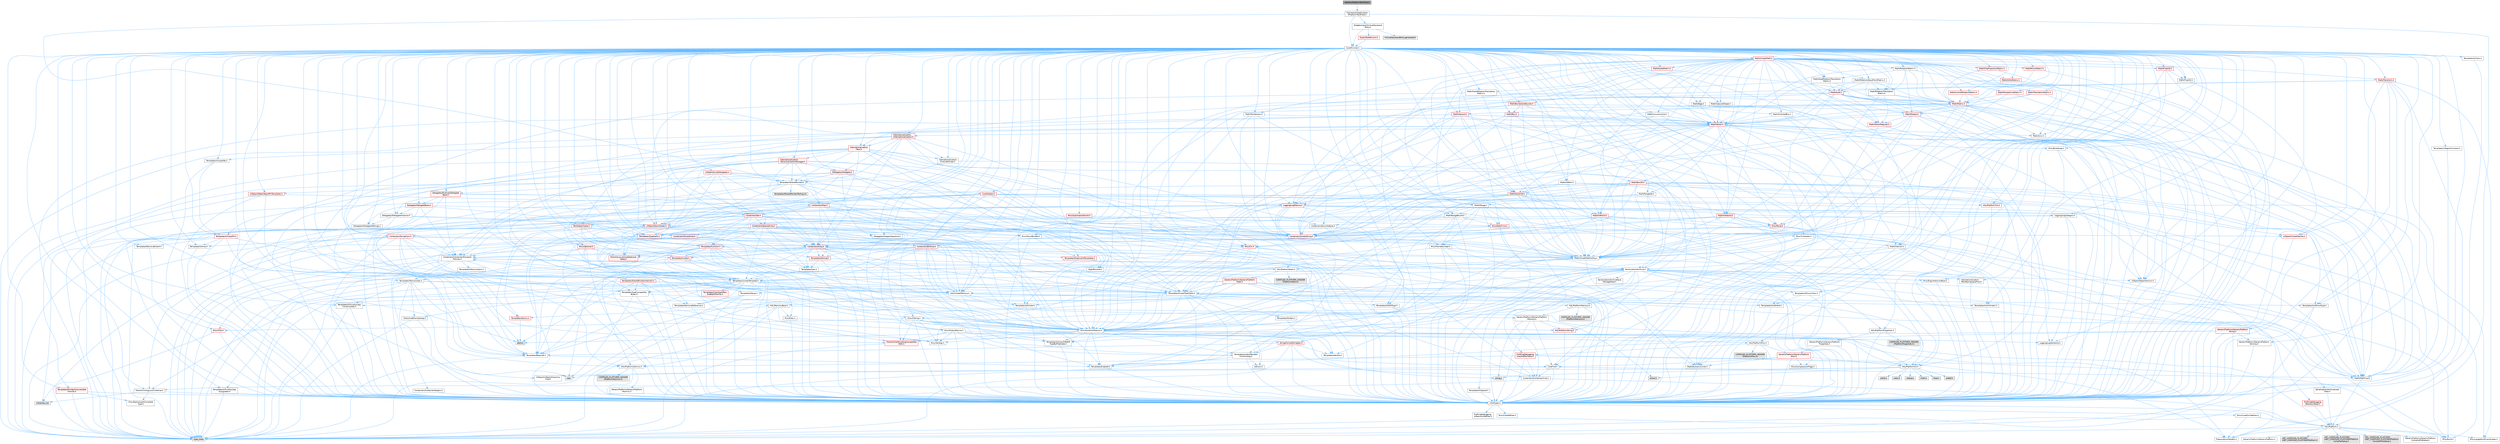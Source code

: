 digraph "GenericPlatformTextField.h"
{
 // INTERACTIVE_SVG=YES
 // LATEX_PDF_SIZE
  bgcolor="transparent";
  edge [fontname=Helvetica,fontsize=10,labelfontname=Helvetica,labelfontsize=10];
  node [fontname=Helvetica,fontsize=10,shape=box,height=0.2,width=0.4];
  Node1 [id="Node000001",label="GenericPlatformTextField.h",height=0.2,width=0.4,color="gray40", fillcolor="grey60", style="filled", fontcolor="black",tooltip=" "];
  Node1 -> Node2 [id="edge1_Node000001_Node000002",color="steelblue1",style="solid",tooltip=" "];
  Node2 [id="Node000002",label="Framework/Application\l/IPlatformTextField.h",height=0.2,width=0.4,color="grey40", fillcolor="white", style="filled",URL="$d3/d6e/IPlatformTextField_8h.html",tooltip=" "];
  Node2 -> Node3 [id="edge2_Node000002_Node000003",color="steelblue1",style="solid",tooltip=" "];
  Node3 [id="Node000003",label="CoreMinimal.h",height=0.2,width=0.4,color="grey40", fillcolor="white", style="filled",URL="$d7/d67/CoreMinimal_8h.html",tooltip=" "];
  Node3 -> Node4 [id="edge3_Node000003_Node000004",color="steelblue1",style="solid",tooltip=" "];
  Node4 [id="Node000004",label="CoreTypes.h",height=0.2,width=0.4,color="grey40", fillcolor="white", style="filled",URL="$dc/dec/CoreTypes_8h.html",tooltip=" "];
  Node4 -> Node5 [id="edge4_Node000004_Node000005",color="steelblue1",style="solid",tooltip=" "];
  Node5 [id="Node000005",label="HAL/Platform.h",height=0.2,width=0.4,color="grey40", fillcolor="white", style="filled",URL="$d9/dd0/Platform_8h.html",tooltip=" "];
  Node5 -> Node6 [id="edge5_Node000005_Node000006",color="steelblue1",style="solid",tooltip=" "];
  Node6 [id="Node000006",label="Misc/Build.h",height=0.2,width=0.4,color="grey40", fillcolor="white", style="filled",URL="$d3/dbb/Build_8h.html",tooltip=" "];
  Node5 -> Node7 [id="edge6_Node000005_Node000007",color="steelblue1",style="solid",tooltip=" "];
  Node7 [id="Node000007",label="Misc/LargeWorldCoordinates.h",height=0.2,width=0.4,color="grey40", fillcolor="white", style="filled",URL="$d2/dcb/LargeWorldCoordinates_8h.html",tooltip=" "];
  Node5 -> Node8 [id="edge7_Node000005_Node000008",color="steelblue1",style="solid",tooltip=" "];
  Node8 [id="Node000008",label="type_traits",height=0.2,width=0.4,color="grey60", fillcolor="#E0E0E0", style="filled",tooltip=" "];
  Node5 -> Node9 [id="edge8_Node000005_Node000009",color="steelblue1",style="solid",tooltip=" "];
  Node9 [id="Node000009",label="PreprocessorHelpers.h",height=0.2,width=0.4,color="grey40", fillcolor="white", style="filled",URL="$db/ddb/PreprocessorHelpers_8h.html",tooltip=" "];
  Node5 -> Node10 [id="edge9_Node000005_Node000010",color="steelblue1",style="solid",tooltip=" "];
  Node10 [id="Node000010",label="UBT_COMPILED_PLATFORM\l/UBT_COMPILED_PLATFORMPlatform\lCompilerPreSetup.h",height=0.2,width=0.4,color="grey60", fillcolor="#E0E0E0", style="filled",tooltip=" "];
  Node5 -> Node11 [id="edge10_Node000005_Node000011",color="steelblue1",style="solid",tooltip=" "];
  Node11 [id="Node000011",label="GenericPlatform/GenericPlatform\lCompilerPreSetup.h",height=0.2,width=0.4,color="grey40", fillcolor="white", style="filled",URL="$d9/dc8/GenericPlatformCompilerPreSetup_8h.html",tooltip=" "];
  Node5 -> Node12 [id="edge11_Node000005_Node000012",color="steelblue1",style="solid",tooltip=" "];
  Node12 [id="Node000012",label="GenericPlatform/GenericPlatform.h",height=0.2,width=0.4,color="grey40", fillcolor="white", style="filled",URL="$d6/d84/GenericPlatform_8h.html",tooltip=" "];
  Node5 -> Node13 [id="edge12_Node000005_Node000013",color="steelblue1",style="solid",tooltip=" "];
  Node13 [id="Node000013",label="UBT_COMPILED_PLATFORM\l/UBT_COMPILED_PLATFORMPlatform.h",height=0.2,width=0.4,color="grey60", fillcolor="#E0E0E0", style="filled",tooltip=" "];
  Node5 -> Node14 [id="edge13_Node000005_Node000014",color="steelblue1",style="solid",tooltip=" "];
  Node14 [id="Node000014",label="UBT_COMPILED_PLATFORM\l/UBT_COMPILED_PLATFORMPlatform\lCompilerSetup.h",height=0.2,width=0.4,color="grey60", fillcolor="#E0E0E0", style="filled",tooltip=" "];
  Node4 -> Node15 [id="edge14_Node000004_Node000015",color="steelblue1",style="solid",tooltip=" "];
  Node15 [id="Node000015",label="ProfilingDebugging\l/UMemoryDefines.h",height=0.2,width=0.4,color="grey40", fillcolor="white", style="filled",URL="$d2/da2/UMemoryDefines_8h.html",tooltip=" "];
  Node4 -> Node16 [id="edge15_Node000004_Node000016",color="steelblue1",style="solid",tooltip=" "];
  Node16 [id="Node000016",label="Misc/CoreMiscDefines.h",height=0.2,width=0.4,color="grey40", fillcolor="white", style="filled",URL="$da/d38/CoreMiscDefines_8h.html",tooltip=" "];
  Node16 -> Node5 [id="edge16_Node000016_Node000005",color="steelblue1",style="solid",tooltip=" "];
  Node16 -> Node9 [id="edge17_Node000016_Node000009",color="steelblue1",style="solid",tooltip=" "];
  Node4 -> Node17 [id="edge18_Node000004_Node000017",color="steelblue1",style="solid",tooltip=" "];
  Node17 [id="Node000017",label="Misc/CoreDefines.h",height=0.2,width=0.4,color="grey40", fillcolor="white", style="filled",URL="$d3/dd2/CoreDefines_8h.html",tooltip=" "];
  Node3 -> Node18 [id="edge19_Node000003_Node000018",color="steelblue1",style="solid",tooltip=" "];
  Node18 [id="Node000018",label="CoreFwd.h",height=0.2,width=0.4,color="grey40", fillcolor="white", style="filled",URL="$d1/d1e/CoreFwd_8h.html",tooltip=" "];
  Node18 -> Node4 [id="edge20_Node000018_Node000004",color="steelblue1",style="solid",tooltip=" "];
  Node18 -> Node19 [id="edge21_Node000018_Node000019",color="steelblue1",style="solid",tooltip=" "];
  Node19 [id="Node000019",label="Containers/ContainersFwd.h",height=0.2,width=0.4,color="grey40", fillcolor="white", style="filled",URL="$d4/d0a/ContainersFwd_8h.html",tooltip=" "];
  Node19 -> Node5 [id="edge22_Node000019_Node000005",color="steelblue1",style="solid",tooltip=" "];
  Node19 -> Node4 [id="edge23_Node000019_Node000004",color="steelblue1",style="solid",tooltip=" "];
  Node19 -> Node20 [id="edge24_Node000019_Node000020",color="steelblue1",style="solid",tooltip=" "];
  Node20 [id="Node000020",label="Traits/IsContiguousContainer.h",height=0.2,width=0.4,color="grey40", fillcolor="white", style="filled",URL="$d5/d3c/IsContiguousContainer_8h.html",tooltip=" "];
  Node20 -> Node4 [id="edge25_Node000020_Node000004",color="steelblue1",style="solid",tooltip=" "];
  Node20 -> Node21 [id="edge26_Node000020_Node000021",color="steelblue1",style="solid",tooltip=" "];
  Node21 [id="Node000021",label="Misc/StaticAssertComplete\lType.h",height=0.2,width=0.4,color="grey40", fillcolor="white", style="filled",URL="$d5/d4e/StaticAssertCompleteType_8h.html",tooltip=" "];
  Node20 -> Node22 [id="edge27_Node000020_Node000022",color="steelblue1",style="solid",tooltip=" "];
  Node22 [id="Node000022",label="initializer_list",height=0.2,width=0.4,color="grey60", fillcolor="#E0E0E0", style="filled",tooltip=" "];
  Node18 -> Node23 [id="edge28_Node000018_Node000023",color="steelblue1",style="solid",tooltip=" "];
  Node23 [id="Node000023",label="Math/MathFwd.h",height=0.2,width=0.4,color="grey40", fillcolor="white", style="filled",URL="$d2/d10/MathFwd_8h.html",tooltip=" "];
  Node23 -> Node5 [id="edge29_Node000023_Node000005",color="steelblue1",style="solid",tooltip=" "];
  Node18 -> Node24 [id="edge30_Node000018_Node000024",color="steelblue1",style="solid",tooltip=" "];
  Node24 [id="Node000024",label="UObject/UObjectHierarchy\lFwd.h",height=0.2,width=0.4,color="grey40", fillcolor="white", style="filled",URL="$d3/d13/UObjectHierarchyFwd_8h.html",tooltip=" "];
  Node3 -> Node24 [id="edge31_Node000003_Node000024",color="steelblue1",style="solid",tooltip=" "];
  Node3 -> Node19 [id="edge32_Node000003_Node000019",color="steelblue1",style="solid",tooltip=" "];
  Node3 -> Node25 [id="edge33_Node000003_Node000025",color="steelblue1",style="solid",tooltip=" "];
  Node25 [id="Node000025",label="Misc/VarArgs.h",height=0.2,width=0.4,color="grey40", fillcolor="white", style="filled",URL="$d5/d6f/VarArgs_8h.html",tooltip=" "];
  Node25 -> Node4 [id="edge34_Node000025_Node000004",color="steelblue1",style="solid",tooltip=" "];
  Node3 -> Node26 [id="edge35_Node000003_Node000026",color="steelblue1",style="solid",tooltip=" "];
  Node26 [id="Node000026",label="Logging/LogVerbosity.h",height=0.2,width=0.4,color="grey40", fillcolor="white", style="filled",URL="$d2/d8f/LogVerbosity_8h.html",tooltip=" "];
  Node26 -> Node4 [id="edge36_Node000026_Node000004",color="steelblue1",style="solid",tooltip=" "];
  Node3 -> Node27 [id="edge37_Node000003_Node000027",color="steelblue1",style="solid",tooltip=" "];
  Node27 [id="Node000027",label="Misc/OutputDevice.h",height=0.2,width=0.4,color="grey40", fillcolor="white", style="filled",URL="$d7/d32/OutputDevice_8h.html",tooltip=" "];
  Node27 -> Node18 [id="edge38_Node000027_Node000018",color="steelblue1",style="solid",tooltip=" "];
  Node27 -> Node4 [id="edge39_Node000027_Node000004",color="steelblue1",style="solid",tooltip=" "];
  Node27 -> Node26 [id="edge40_Node000027_Node000026",color="steelblue1",style="solid",tooltip=" "];
  Node27 -> Node25 [id="edge41_Node000027_Node000025",color="steelblue1",style="solid",tooltip=" "];
  Node27 -> Node28 [id="edge42_Node000027_Node000028",color="steelblue1",style="solid",tooltip=" "];
  Node28 [id="Node000028",label="Templates/IsArrayOrRefOf\lTypeByPredicate.h",height=0.2,width=0.4,color="grey40", fillcolor="white", style="filled",URL="$d6/da1/IsArrayOrRefOfTypeByPredicate_8h.html",tooltip=" "];
  Node28 -> Node4 [id="edge43_Node000028_Node000004",color="steelblue1",style="solid",tooltip=" "];
  Node27 -> Node29 [id="edge44_Node000027_Node000029",color="steelblue1",style="solid",tooltip=" "];
  Node29 [id="Node000029",label="Templates/IsValidVariadic\lFunctionArg.h",height=0.2,width=0.4,color="grey40", fillcolor="white", style="filled",URL="$d0/dc8/IsValidVariadicFunctionArg_8h.html",tooltip=" "];
  Node29 -> Node4 [id="edge45_Node000029_Node000004",color="steelblue1",style="solid",tooltip=" "];
  Node29 -> Node30 [id="edge46_Node000029_Node000030",color="steelblue1",style="solid",tooltip=" "];
  Node30 [id="Node000030",label="IsEnum.h",height=0.2,width=0.4,color="grey40", fillcolor="white", style="filled",URL="$d4/de5/IsEnum_8h.html",tooltip=" "];
  Node29 -> Node8 [id="edge47_Node000029_Node000008",color="steelblue1",style="solid",tooltip=" "];
  Node27 -> Node31 [id="edge48_Node000027_Node000031",color="steelblue1",style="solid",tooltip=" "];
  Node31 [id="Node000031",label="Traits/IsCharEncodingCompatible\lWith.h",height=0.2,width=0.4,color="red", fillcolor="#FFF0F0", style="filled",URL="$df/dd1/IsCharEncodingCompatibleWith_8h.html",tooltip=" "];
  Node31 -> Node8 [id="edge49_Node000031_Node000008",color="steelblue1",style="solid",tooltip=" "];
  Node3 -> Node33 [id="edge50_Node000003_Node000033",color="steelblue1",style="solid",tooltip=" "];
  Node33 [id="Node000033",label="HAL/PlatformCrt.h",height=0.2,width=0.4,color="grey40", fillcolor="white", style="filled",URL="$d8/d75/PlatformCrt_8h.html",tooltip=" "];
  Node33 -> Node34 [id="edge51_Node000033_Node000034",color="steelblue1",style="solid",tooltip=" "];
  Node34 [id="Node000034",label="new",height=0.2,width=0.4,color="grey60", fillcolor="#E0E0E0", style="filled",tooltip=" "];
  Node33 -> Node35 [id="edge52_Node000033_Node000035",color="steelblue1",style="solid",tooltip=" "];
  Node35 [id="Node000035",label="wchar.h",height=0.2,width=0.4,color="grey60", fillcolor="#E0E0E0", style="filled",tooltip=" "];
  Node33 -> Node36 [id="edge53_Node000033_Node000036",color="steelblue1",style="solid",tooltip=" "];
  Node36 [id="Node000036",label="stddef.h",height=0.2,width=0.4,color="grey60", fillcolor="#E0E0E0", style="filled",tooltip=" "];
  Node33 -> Node37 [id="edge54_Node000033_Node000037",color="steelblue1",style="solid",tooltip=" "];
  Node37 [id="Node000037",label="stdlib.h",height=0.2,width=0.4,color="grey60", fillcolor="#E0E0E0", style="filled",tooltip=" "];
  Node33 -> Node38 [id="edge55_Node000033_Node000038",color="steelblue1",style="solid",tooltip=" "];
  Node38 [id="Node000038",label="stdio.h",height=0.2,width=0.4,color="grey60", fillcolor="#E0E0E0", style="filled",tooltip=" "];
  Node33 -> Node39 [id="edge56_Node000033_Node000039",color="steelblue1",style="solid",tooltip=" "];
  Node39 [id="Node000039",label="stdarg.h",height=0.2,width=0.4,color="grey60", fillcolor="#E0E0E0", style="filled",tooltip=" "];
  Node33 -> Node40 [id="edge57_Node000033_Node000040",color="steelblue1",style="solid",tooltip=" "];
  Node40 [id="Node000040",label="math.h",height=0.2,width=0.4,color="grey60", fillcolor="#E0E0E0", style="filled",tooltip=" "];
  Node33 -> Node41 [id="edge58_Node000033_Node000041",color="steelblue1",style="solid",tooltip=" "];
  Node41 [id="Node000041",label="float.h",height=0.2,width=0.4,color="grey60", fillcolor="#E0E0E0", style="filled",tooltip=" "];
  Node33 -> Node42 [id="edge59_Node000033_Node000042",color="steelblue1",style="solid",tooltip=" "];
  Node42 [id="Node000042",label="string.h",height=0.2,width=0.4,color="grey60", fillcolor="#E0E0E0", style="filled",tooltip=" "];
  Node3 -> Node43 [id="edge60_Node000003_Node000043",color="steelblue1",style="solid",tooltip=" "];
  Node43 [id="Node000043",label="HAL/PlatformMisc.h",height=0.2,width=0.4,color="grey40", fillcolor="white", style="filled",URL="$d0/df5/PlatformMisc_8h.html",tooltip=" "];
  Node43 -> Node4 [id="edge61_Node000043_Node000004",color="steelblue1",style="solid",tooltip=" "];
  Node43 -> Node44 [id="edge62_Node000043_Node000044",color="steelblue1",style="solid",tooltip=" "];
  Node44 [id="Node000044",label="GenericPlatform/GenericPlatform\lMisc.h",height=0.2,width=0.4,color="red", fillcolor="#FFF0F0", style="filled",URL="$db/d9a/GenericPlatformMisc_8h.html",tooltip=" "];
  Node44 -> Node18 [id="edge63_Node000044_Node000018",color="steelblue1",style="solid",tooltip=" "];
  Node44 -> Node4 [id="edge64_Node000044_Node000004",color="steelblue1",style="solid",tooltip=" "];
  Node44 -> Node33 [id="edge65_Node000044_Node000033",color="steelblue1",style="solid",tooltip=" "];
  Node44 -> Node48 [id="edge66_Node000044_Node000048",color="steelblue1",style="solid",tooltip=" "];
  Node48 [id="Node000048",label="Math/NumericLimits.h",height=0.2,width=0.4,color="grey40", fillcolor="white", style="filled",URL="$df/d1b/NumericLimits_8h.html",tooltip=" "];
  Node48 -> Node4 [id="edge67_Node000048_Node000004",color="steelblue1",style="solid",tooltip=" "];
  Node44 -> Node49 [id="edge68_Node000044_Node000049",color="steelblue1",style="solid",tooltip=" "];
  Node49 [id="Node000049",label="Misc/CompressionFlags.h",height=0.2,width=0.4,color="grey40", fillcolor="white", style="filled",URL="$d9/d76/CompressionFlags_8h.html",tooltip=" "];
  Node43 -> Node53 [id="edge69_Node000043_Node000053",color="steelblue1",style="solid",tooltip=" "];
  Node53 [id="Node000053",label="COMPILED_PLATFORM_HEADER\l(PlatformMisc.h)",height=0.2,width=0.4,color="grey60", fillcolor="#E0E0E0", style="filled",tooltip=" "];
  Node43 -> Node54 [id="edge70_Node000043_Node000054",color="steelblue1",style="solid",tooltip=" "];
  Node54 [id="Node000054",label="ProfilingDebugging\l/CpuProfilerTrace.h",height=0.2,width=0.4,color="red", fillcolor="#FFF0F0", style="filled",URL="$da/dcb/CpuProfilerTrace_8h.html",tooltip=" "];
  Node54 -> Node4 [id="edge71_Node000054_Node000004",color="steelblue1",style="solid",tooltip=" "];
  Node54 -> Node19 [id="edge72_Node000054_Node000019",color="steelblue1",style="solid",tooltip=" "];
  Node54 -> Node55 [id="edge73_Node000054_Node000055",color="steelblue1",style="solid",tooltip=" "];
  Node55 [id="Node000055",label="HAL/PlatformAtomics.h",height=0.2,width=0.4,color="grey40", fillcolor="white", style="filled",URL="$d3/d36/PlatformAtomics_8h.html",tooltip=" "];
  Node55 -> Node4 [id="edge74_Node000055_Node000004",color="steelblue1",style="solid",tooltip=" "];
  Node55 -> Node56 [id="edge75_Node000055_Node000056",color="steelblue1",style="solid",tooltip=" "];
  Node56 [id="Node000056",label="GenericPlatform/GenericPlatform\lAtomics.h",height=0.2,width=0.4,color="grey40", fillcolor="white", style="filled",URL="$da/d72/GenericPlatformAtomics_8h.html",tooltip=" "];
  Node56 -> Node4 [id="edge76_Node000056_Node000004",color="steelblue1",style="solid",tooltip=" "];
  Node55 -> Node57 [id="edge77_Node000055_Node000057",color="steelblue1",style="solid",tooltip=" "];
  Node57 [id="Node000057",label="COMPILED_PLATFORM_HEADER\l(PlatformAtomics.h)",height=0.2,width=0.4,color="grey60", fillcolor="#E0E0E0", style="filled",tooltip=" "];
  Node54 -> Node9 [id="edge78_Node000054_Node000009",color="steelblue1",style="solid",tooltip=" "];
  Node54 -> Node6 [id="edge79_Node000054_Node000006",color="steelblue1",style="solid",tooltip=" "];
  Node3 -> Node62 [id="edge80_Node000003_Node000062",color="steelblue1",style="solid",tooltip=" "];
  Node62 [id="Node000062",label="Misc/AssertionMacros.h",height=0.2,width=0.4,color="grey40", fillcolor="white", style="filled",URL="$d0/dfa/AssertionMacros_8h.html",tooltip=" "];
  Node62 -> Node4 [id="edge81_Node000062_Node000004",color="steelblue1",style="solid",tooltip=" "];
  Node62 -> Node5 [id="edge82_Node000062_Node000005",color="steelblue1",style="solid",tooltip=" "];
  Node62 -> Node43 [id="edge83_Node000062_Node000043",color="steelblue1",style="solid",tooltip=" "];
  Node62 -> Node9 [id="edge84_Node000062_Node000009",color="steelblue1",style="solid",tooltip=" "];
  Node62 -> Node63 [id="edge85_Node000062_Node000063",color="steelblue1",style="solid",tooltip=" "];
  Node63 [id="Node000063",label="Templates/EnableIf.h",height=0.2,width=0.4,color="grey40", fillcolor="white", style="filled",URL="$d7/d60/EnableIf_8h.html",tooltip=" "];
  Node63 -> Node4 [id="edge86_Node000063_Node000004",color="steelblue1",style="solid",tooltip=" "];
  Node62 -> Node28 [id="edge87_Node000062_Node000028",color="steelblue1",style="solid",tooltip=" "];
  Node62 -> Node29 [id="edge88_Node000062_Node000029",color="steelblue1",style="solid",tooltip=" "];
  Node62 -> Node31 [id="edge89_Node000062_Node000031",color="steelblue1",style="solid",tooltip=" "];
  Node62 -> Node25 [id="edge90_Node000062_Node000025",color="steelblue1",style="solid",tooltip=" "];
  Node62 -> Node64 [id="edge91_Node000062_Node000064",color="steelblue1",style="solid",tooltip=" "];
  Node64 [id="Node000064",label="String/FormatStringSan.h",height=0.2,width=0.4,color="red", fillcolor="#FFF0F0", style="filled",URL="$d3/d8b/FormatStringSan_8h.html",tooltip=" "];
  Node64 -> Node8 [id="edge92_Node000064_Node000008",color="steelblue1",style="solid",tooltip=" "];
  Node64 -> Node4 [id="edge93_Node000064_Node000004",color="steelblue1",style="solid",tooltip=" "];
  Node64 -> Node65 [id="edge94_Node000064_Node000065",color="steelblue1",style="solid",tooltip=" "];
  Node65 [id="Node000065",label="Templates/Requires.h",height=0.2,width=0.4,color="grey40", fillcolor="white", style="filled",URL="$dc/d96/Requires_8h.html",tooltip=" "];
  Node65 -> Node63 [id="edge95_Node000065_Node000063",color="steelblue1",style="solid",tooltip=" "];
  Node65 -> Node8 [id="edge96_Node000065_Node000008",color="steelblue1",style="solid",tooltip=" "];
  Node64 -> Node66 [id="edge97_Node000064_Node000066",color="steelblue1",style="solid",tooltip=" "];
  Node66 [id="Node000066",label="Templates/Identity.h",height=0.2,width=0.4,color="grey40", fillcolor="white", style="filled",URL="$d0/dd5/Identity_8h.html",tooltip=" "];
  Node64 -> Node29 [id="edge98_Node000064_Node000029",color="steelblue1",style="solid",tooltip=" "];
  Node64 -> Node19 [id="edge99_Node000064_Node000019",color="steelblue1",style="solid",tooltip=" "];
  Node62 -> Node70 [id="edge100_Node000062_Node000070",color="steelblue1",style="solid",tooltip=" "];
  Node70 [id="Node000070",label="atomic",height=0.2,width=0.4,color="grey60", fillcolor="#E0E0E0", style="filled",tooltip=" "];
  Node3 -> Node71 [id="edge101_Node000003_Node000071",color="steelblue1",style="solid",tooltip=" "];
  Node71 [id="Node000071",label="Templates/IsPointer.h",height=0.2,width=0.4,color="grey40", fillcolor="white", style="filled",URL="$d7/d05/IsPointer_8h.html",tooltip=" "];
  Node71 -> Node4 [id="edge102_Node000071_Node000004",color="steelblue1",style="solid",tooltip=" "];
  Node3 -> Node72 [id="edge103_Node000003_Node000072",color="steelblue1",style="solid",tooltip=" "];
  Node72 [id="Node000072",label="HAL/PlatformMemory.h",height=0.2,width=0.4,color="grey40", fillcolor="white", style="filled",URL="$de/d68/PlatformMemory_8h.html",tooltip=" "];
  Node72 -> Node4 [id="edge104_Node000072_Node000004",color="steelblue1",style="solid",tooltip=" "];
  Node72 -> Node73 [id="edge105_Node000072_Node000073",color="steelblue1",style="solid",tooltip=" "];
  Node73 [id="Node000073",label="GenericPlatform/GenericPlatform\lMemory.h",height=0.2,width=0.4,color="grey40", fillcolor="white", style="filled",URL="$dd/d22/GenericPlatformMemory_8h.html",tooltip=" "];
  Node73 -> Node18 [id="edge106_Node000073_Node000018",color="steelblue1",style="solid",tooltip=" "];
  Node73 -> Node4 [id="edge107_Node000073_Node000004",color="steelblue1",style="solid",tooltip=" "];
  Node73 -> Node74 [id="edge108_Node000073_Node000074",color="steelblue1",style="solid",tooltip=" "];
  Node74 [id="Node000074",label="HAL/PlatformString.h",height=0.2,width=0.4,color="red", fillcolor="#FFF0F0", style="filled",URL="$db/db5/PlatformString_8h.html",tooltip=" "];
  Node74 -> Node4 [id="edge109_Node000074_Node000004",color="steelblue1",style="solid",tooltip=" "];
  Node73 -> Node42 [id="edge110_Node000073_Node000042",color="steelblue1",style="solid",tooltip=" "];
  Node73 -> Node35 [id="edge111_Node000073_Node000035",color="steelblue1",style="solid",tooltip=" "];
  Node72 -> Node76 [id="edge112_Node000072_Node000076",color="steelblue1",style="solid",tooltip=" "];
  Node76 [id="Node000076",label="COMPILED_PLATFORM_HEADER\l(PlatformMemory.h)",height=0.2,width=0.4,color="grey60", fillcolor="#E0E0E0", style="filled",tooltip=" "];
  Node3 -> Node55 [id="edge113_Node000003_Node000055",color="steelblue1",style="solid",tooltip=" "];
  Node3 -> Node77 [id="edge114_Node000003_Node000077",color="steelblue1",style="solid",tooltip=" "];
  Node77 [id="Node000077",label="Misc/Exec.h",height=0.2,width=0.4,color="grey40", fillcolor="white", style="filled",URL="$de/ddb/Exec_8h.html",tooltip=" "];
  Node77 -> Node4 [id="edge115_Node000077_Node000004",color="steelblue1",style="solid",tooltip=" "];
  Node77 -> Node62 [id="edge116_Node000077_Node000062",color="steelblue1",style="solid",tooltip=" "];
  Node3 -> Node78 [id="edge117_Node000003_Node000078",color="steelblue1",style="solid",tooltip=" "];
  Node78 [id="Node000078",label="HAL/MemoryBase.h",height=0.2,width=0.4,color="grey40", fillcolor="white", style="filled",URL="$d6/d9f/MemoryBase_8h.html",tooltip=" "];
  Node78 -> Node4 [id="edge118_Node000078_Node000004",color="steelblue1",style="solid",tooltip=" "];
  Node78 -> Node55 [id="edge119_Node000078_Node000055",color="steelblue1",style="solid",tooltip=" "];
  Node78 -> Node33 [id="edge120_Node000078_Node000033",color="steelblue1",style="solid",tooltip=" "];
  Node78 -> Node77 [id="edge121_Node000078_Node000077",color="steelblue1",style="solid",tooltip=" "];
  Node78 -> Node27 [id="edge122_Node000078_Node000027",color="steelblue1",style="solid",tooltip=" "];
  Node78 -> Node79 [id="edge123_Node000078_Node000079",color="steelblue1",style="solid",tooltip=" "];
  Node79 [id="Node000079",label="Templates/Atomic.h",height=0.2,width=0.4,color="red", fillcolor="#FFF0F0", style="filled",URL="$d3/d91/Atomic_8h.html",tooltip=" "];
  Node79 -> Node70 [id="edge124_Node000079_Node000070",color="steelblue1",style="solid",tooltip=" "];
  Node3 -> Node88 [id="edge125_Node000003_Node000088",color="steelblue1",style="solid",tooltip=" "];
  Node88 [id="Node000088",label="HAL/UnrealMemory.h",height=0.2,width=0.4,color="grey40", fillcolor="white", style="filled",URL="$d9/d96/UnrealMemory_8h.html",tooltip=" "];
  Node88 -> Node4 [id="edge126_Node000088_Node000004",color="steelblue1",style="solid",tooltip=" "];
  Node88 -> Node73 [id="edge127_Node000088_Node000073",color="steelblue1",style="solid",tooltip=" "];
  Node88 -> Node78 [id="edge128_Node000088_Node000078",color="steelblue1",style="solid",tooltip=" "];
  Node88 -> Node72 [id="edge129_Node000088_Node000072",color="steelblue1",style="solid",tooltip=" "];
  Node88 -> Node89 [id="edge130_Node000088_Node000089",color="steelblue1",style="solid",tooltip=" "];
  Node89 [id="Node000089",label="ProfilingDebugging\l/MemoryTrace.h",height=0.2,width=0.4,color="red", fillcolor="#FFF0F0", style="filled",URL="$da/dd7/MemoryTrace_8h.html",tooltip=" "];
  Node89 -> Node5 [id="edge131_Node000089_Node000005",color="steelblue1",style="solid",tooltip=" "];
  Node88 -> Node71 [id="edge132_Node000088_Node000071",color="steelblue1",style="solid",tooltip=" "];
  Node3 -> Node90 [id="edge133_Node000003_Node000090",color="steelblue1",style="solid",tooltip=" "];
  Node90 [id="Node000090",label="Templates/IsArithmetic.h",height=0.2,width=0.4,color="grey40", fillcolor="white", style="filled",URL="$d2/d5d/IsArithmetic_8h.html",tooltip=" "];
  Node90 -> Node4 [id="edge134_Node000090_Node000004",color="steelblue1",style="solid",tooltip=" "];
  Node3 -> Node84 [id="edge135_Node000003_Node000084",color="steelblue1",style="solid",tooltip=" "];
  Node84 [id="Node000084",label="Templates/AndOrNot.h",height=0.2,width=0.4,color="grey40", fillcolor="white", style="filled",URL="$db/d0a/AndOrNot_8h.html",tooltip=" "];
  Node84 -> Node4 [id="edge136_Node000084_Node000004",color="steelblue1",style="solid",tooltip=" "];
  Node3 -> Node91 [id="edge137_Node000003_Node000091",color="steelblue1",style="solid",tooltip=" "];
  Node91 [id="Node000091",label="Templates/IsPODType.h",height=0.2,width=0.4,color="grey40", fillcolor="white", style="filled",URL="$d7/db1/IsPODType_8h.html",tooltip=" "];
  Node91 -> Node4 [id="edge138_Node000091_Node000004",color="steelblue1",style="solid",tooltip=" "];
  Node3 -> Node92 [id="edge139_Node000003_Node000092",color="steelblue1",style="solid",tooltip=" "];
  Node92 [id="Node000092",label="Templates/IsUECoreType.h",height=0.2,width=0.4,color="grey40", fillcolor="white", style="filled",URL="$d1/db8/IsUECoreType_8h.html",tooltip=" "];
  Node92 -> Node4 [id="edge140_Node000092_Node000004",color="steelblue1",style="solid",tooltip=" "];
  Node92 -> Node8 [id="edge141_Node000092_Node000008",color="steelblue1",style="solid",tooltip=" "];
  Node3 -> Node85 [id="edge142_Node000003_Node000085",color="steelblue1",style="solid",tooltip=" "];
  Node85 [id="Node000085",label="Templates/IsTriviallyCopy\lConstructible.h",height=0.2,width=0.4,color="grey40", fillcolor="white", style="filled",URL="$d3/d78/IsTriviallyCopyConstructible_8h.html",tooltip=" "];
  Node85 -> Node4 [id="edge143_Node000085_Node000004",color="steelblue1",style="solid",tooltip=" "];
  Node85 -> Node8 [id="edge144_Node000085_Node000008",color="steelblue1",style="solid",tooltip=" "];
  Node3 -> Node93 [id="edge145_Node000003_Node000093",color="steelblue1",style="solid",tooltip=" "];
  Node93 [id="Node000093",label="Templates/UnrealTypeTraits.h",height=0.2,width=0.4,color="grey40", fillcolor="white", style="filled",URL="$d2/d2d/UnrealTypeTraits_8h.html",tooltip=" "];
  Node93 -> Node4 [id="edge146_Node000093_Node000004",color="steelblue1",style="solid",tooltip=" "];
  Node93 -> Node71 [id="edge147_Node000093_Node000071",color="steelblue1",style="solid",tooltip=" "];
  Node93 -> Node62 [id="edge148_Node000093_Node000062",color="steelblue1",style="solid",tooltip=" "];
  Node93 -> Node84 [id="edge149_Node000093_Node000084",color="steelblue1",style="solid",tooltip=" "];
  Node93 -> Node63 [id="edge150_Node000093_Node000063",color="steelblue1",style="solid",tooltip=" "];
  Node93 -> Node90 [id="edge151_Node000093_Node000090",color="steelblue1",style="solid",tooltip=" "];
  Node93 -> Node30 [id="edge152_Node000093_Node000030",color="steelblue1",style="solid",tooltip=" "];
  Node93 -> Node94 [id="edge153_Node000093_Node000094",color="steelblue1",style="solid",tooltip=" "];
  Node94 [id="Node000094",label="Templates/Models.h",height=0.2,width=0.4,color="grey40", fillcolor="white", style="filled",URL="$d3/d0c/Models_8h.html",tooltip=" "];
  Node94 -> Node66 [id="edge154_Node000094_Node000066",color="steelblue1",style="solid",tooltip=" "];
  Node93 -> Node91 [id="edge155_Node000093_Node000091",color="steelblue1",style="solid",tooltip=" "];
  Node93 -> Node92 [id="edge156_Node000093_Node000092",color="steelblue1",style="solid",tooltip=" "];
  Node93 -> Node85 [id="edge157_Node000093_Node000085",color="steelblue1",style="solid",tooltip=" "];
  Node3 -> Node63 [id="edge158_Node000003_Node000063",color="steelblue1",style="solid",tooltip=" "];
  Node3 -> Node95 [id="edge159_Node000003_Node000095",color="steelblue1",style="solid",tooltip=" "];
  Node95 [id="Node000095",label="Templates/RemoveReference.h",height=0.2,width=0.4,color="grey40", fillcolor="white", style="filled",URL="$da/dbe/RemoveReference_8h.html",tooltip=" "];
  Node95 -> Node4 [id="edge160_Node000095_Node000004",color="steelblue1",style="solid",tooltip=" "];
  Node3 -> Node96 [id="edge161_Node000003_Node000096",color="steelblue1",style="solid",tooltip=" "];
  Node96 [id="Node000096",label="Templates/IntegralConstant.h",height=0.2,width=0.4,color="grey40", fillcolor="white", style="filled",URL="$db/d1b/IntegralConstant_8h.html",tooltip=" "];
  Node96 -> Node4 [id="edge162_Node000096_Node000004",color="steelblue1",style="solid",tooltip=" "];
  Node3 -> Node97 [id="edge163_Node000003_Node000097",color="steelblue1",style="solid",tooltip=" "];
  Node97 [id="Node000097",label="Templates/IsClass.h",height=0.2,width=0.4,color="grey40", fillcolor="white", style="filled",URL="$db/dcb/IsClass_8h.html",tooltip=" "];
  Node97 -> Node4 [id="edge164_Node000097_Node000004",color="steelblue1",style="solid",tooltip=" "];
  Node3 -> Node98 [id="edge165_Node000003_Node000098",color="steelblue1",style="solid",tooltip=" "];
  Node98 [id="Node000098",label="Templates/TypeCompatible\lBytes.h",height=0.2,width=0.4,color="grey40", fillcolor="white", style="filled",URL="$df/d0a/TypeCompatibleBytes_8h.html",tooltip=" "];
  Node98 -> Node4 [id="edge166_Node000098_Node000004",color="steelblue1",style="solid",tooltip=" "];
  Node98 -> Node42 [id="edge167_Node000098_Node000042",color="steelblue1",style="solid",tooltip=" "];
  Node98 -> Node34 [id="edge168_Node000098_Node000034",color="steelblue1",style="solid",tooltip=" "];
  Node98 -> Node8 [id="edge169_Node000098_Node000008",color="steelblue1",style="solid",tooltip=" "];
  Node3 -> Node20 [id="edge170_Node000003_Node000020",color="steelblue1",style="solid",tooltip=" "];
  Node3 -> Node99 [id="edge171_Node000003_Node000099",color="steelblue1",style="solid",tooltip=" "];
  Node99 [id="Node000099",label="Templates/UnrealTemplate.h",height=0.2,width=0.4,color="grey40", fillcolor="white", style="filled",URL="$d4/d24/UnrealTemplate_8h.html",tooltip=" "];
  Node99 -> Node4 [id="edge172_Node000099_Node000004",color="steelblue1",style="solid",tooltip=" "];
  Node99 -> Node71 [id="edge173_Node000099_Node000071",color="steelblue1",style="solid",tooltip=" "];
  Node99 -> Node88 [id="edge174_Node000099_Node000088",color="steelblue1",style="solid",tooltip=" "];
  Node99 -> Node100 [id="edge175_Node000099_Node000100",color="steelblue1",style="solid",tooltip=" "];
  Node100 [id="Node000100",label="Templates/CopyQualifiers\lAndRefsFromTo.h",height=0.2,width=0.4,color="red", fillcolor="#FFF0F0", style="filled",URL="$d3/db3/CopyQualifiersAndRefsFromTo_8h.html",tooltip=" "];
  Node99 -> Node93 [id="edge176_Node000099_Node000093",color="steelblue1",style="solid",tooltip=" "];
  Node99 -> Node95 [id="edge177_Node000099_Node000095",color="steelblue1",style="solid",tooltip=" "];
  Node99 -> Node65 [id="edge178_Node000099_Node000065",color="steelblue1",style="solid",tooltip=" "];
  Node99 -> Node98 [id="edge179_Node000099_Node000098",color="steelblue1",style="solid",tooltip=" "];
  Node99 -> Node66 [id="edge180_Node000099_Node000066",color="steelblue1",style="solid",tooltip=" "];
  Node99 -> Node20 [id="edge181_Node000099_Node000020",color="steelblue1",style="solid",tooltip=" "];
  Node99 -> Node102 [id="edge182_Node000099_Node000102",color="steelblue1",style="solid",tooltip=" "];
  Node102 [id="Node000102",label="Traits/UseBitwiseSwap.h",height=0.2,width=0.4,color="grey40", fillcolor="white", style="filled",URL="$db/df3/UseBitwiseSwap_8h.html",tooltip=" "];
  Node102 -> Node4 [id="edge183_Node000102_Node000004",color="steelblue1",style="solid",tooltip=" "];
  Node102 -> Node8 [id="edge184_Node000102_Node000008",color="steelblue1",style="solid",tooltip=" "];
  Node99 -> Node8 [id="edge185_Node000099_Node000008",color="steelblue1",style="solid",tooltip=" "];
  Node3 -> Node48 [id="edge186_Node000003_Node000048",color="steelblue1",style="solid",tooltip=" "];
  Node3 -> Node103 [id="edge187_Node000003_Node000103",color="steelblue1",style="solid",tooltip=" "];
  Node103 [id="Node000103",label="HAL/PlatformMath.h",height=0.2,width=0.4,color="grey40", fillcolor="white", style="filled",URL="$dc/d53/PlatformMath_8h.html",tooltip=" "];
  Node103 -> Node4 [id="edge188_Node000103_Node000004",color="steelblue1",style="solid",tooltip=" "];
  Node103 -> Node104 [id="edge189_Node000103_Node000104",color="steelblue1",style="solid",tooltip=" "];
  Node104 [id="Node000104",label="GenericPlatform/GenericPlatform\lMath.h",height=0.2,width=0.4,color="red", fillcolor="#FFF0F0", style="filled",URL="$d5/d79/GenericPlatformMath_8h.html",tooltip=" "];
  Node104 -> Node4 [id="edge190_Node000104_Node000004",color="steelblue1",style="solid",tooltip=" "];
  Node104 -> Node19 [id="edge191_Node000104_Node000019",color="steelblue1",style="solid",tooltip=" "];
  Node104 -> Node33 [id="edge192_Node000104_Node000033",color="steelblue1",style="solid",tooltip=" "];
  Node104 -> Node84 [id="edge193_Node000104_Node000084",color="steelblue1",style="solid",tooltip=" "];
  Node104 -> Node105 [id="edge194_Node000104_Node000105",color="steelblue1",style="solid",tooltip=" "];
  Node105 [id="Node000105",label="Templates/Decay.h",height=0.2,width=0.4,color="grey40", fillcolor="white", style="filled",URL="$dd/d0f/Decay_8h.html",tooltip=" "];
  Node105 -> Node4 [id="edge195_Node000105_Node000004",color="steelblue1",style="solid",tooltip=" "];
  Node105 -> Node95 [id="edge196_Node000105_Node000095",color="steelblue1",style="solid",tooltip=" "];
  Node105 -> Node8 [id="edge197_Node000105_Node000008",color="steelblue1",style="solid",tooltip=" "];
  Node104 -> Node93 [id="edge198_Node000104_Node000093",color="steelblue1",style="solid",tooltip=" "];
  Node104 -> Node65 [id="edge199_Node000104_Node000065",color="steelblue1",style="solid",tooltip=" "];
  Node104 -> Node98 [id="edge200_Node000104_Node000098",color="steelblue1",style="solid",tooltip=" "];
  Node104 -> Node8 [id="edge201_Node000104_Node000008",color="steelblue1",style="solid",tooltip=" "];
  Node103 -> Node110 [id="edge202_Node000103_Node000110",color="steelblue1",style="solid",tooltip=" "];
  Node110 [id="Node000110",label="COMPILED_PLATFORM_HEADER\l(PlatformMath.h)",height=0.2,width=0.4,color="grey60", fillcolor="#E0E0E0", style="filled",tooltip=" "];
  Node3 -> Node86 [id="edge203_Node000003_Node000086",color="steelblue1",style="solid",tooltip=" "];
  Node86 [id="Node000086",label="Templates/IsTriviallyCopy\lAssignable.h",height=0.2,width=0.4,color="grey40", fillcolor="white", style="filled",URL="$d2/df2/IsTriviallyCopyAssignable_8h.html",tooltip=" "];
  Node86 -> Node4 [id="edge204_Node000086_Node000004",color="steelblue1",style="solid",tooltip=" "];
  Node86 -> Node8 [id="edge205_Node000086_Node000008",color="steelblue1",style="solid",tooltip=" "];
  Node3 -> Node111 [id="edge206_Node000003_Node000111",color="steelblue1",style="solid",tooltip=" "];
  Node111 [id="Node000111",label="Templates/MemoryOps.h",height=0.2,width=0.4,color="grey40", fillcolor="white", style="filled",URL="$db/dea/MemoryOps_8h.html",tooltip=" "];
  Node111 -> Node4 [id="edge207_Node000111_Node000004",color="steelblue1",style="solid",tooltip=" "];
  Node111 -> Node88 [id="edge208_Node000111_Node000088",color="steelblue1",style="solid",tooltip=" "];
  Node111 -> Node86 [id="edge209_Node000111_Node000086",color="steelblue1",style="solid",tooltip=" "];
  Node111 -> Node85 [id="edge210_Node000111_Node000085",color="steelblue1",style="solid",tooltip=" "];
  Node111 -> Node65 [id="edge211_Node000111_Node000065",color="steelblue1",style="solid",tooltip=" "];
  Node111 -> Node93 [id="edge212_Node000111_Node000093",color="steelblue1",style="solid",tooltip=" "];
  Node111 -> Node102 [id="edge213_Node000111_Node000102",color="steelblue1",style="solid",tooltip=" "];
  Node111 -> Node34 [id="edge214_Node000111_Node000034",color="steelblue1",style="solid",tooltip=" "];
  Node111 -> Node8 [id="edge215_Node000111_Node000008",color="steelblue1",style="solid",tooltip=" "];
  Node3 -> Node112 [id="edge216_Node000003_Node000112",color="steelblue1",style="solid",tooltip=" "];
  Node112 [id="Node000112",label="Containers/ContainerAllocation\lPolicies.h",height=0.2,width=0.4,color="grey40", fillcolor="white", style="filled",URL="$d7/dff/ContainerAllocationPolicies_8h.html",tooltip=" "];
  Node112 -> Node4 [id="edge217_Node000112_Node000004",color="steelblue1",style="solid",tooltip=" "];
  Node112 -> Node113 [id="edge218_Node000112_Node000113",color="steelblue1",style="solid",tooltip=" "];
  Node113 [id="Node000113",label="Containers/ContainerHelpers.h",height=0.2,width=0.4,color="grey40", fillcolor="white", style="filled",URL="$d7/d33/ContainerHelpers_8h.html",tooltip=" "];
  Node113 -> Node4 [id="edge219_Node000113_Node000004",color="steelblue1",style="solid",tooltip=" "];
  Node112 -> Node112 [id="edge220_Node000112_Node000112",color="steelblue1",style="solid",tooltip=" "];
  Node112 -> Node103 [id="edge221_Node000112_Node000103",color="steelblue1",style="solid",tooltip=" "];
  Node112 -> Node88 [id="edge222_Node000112_Node000088",color="steelblue1",style="solid",tooltip=" "];
  Node112 -> Node48 [id="edge223_Node000112_Node000048",color="steelblue1",style="solid",tooltip=" "];
  Node112 -> Node62 [id="edge224_Node000112_Node000062",color="steelblue1",style="solid",tooltip=" "];
  Node112 -> Node114 [id="edge225_Node000112_Node000114",color="steelblue1",style="solid",tooltip=" "];
  Node114 [id="Node000114",label="Templates/IsPolymorphic.h",height=0.2,width=0.4,color="grey40", fillcolor="white", style="filled",URL="$dc/d20/IsPolymorphic_8h.html",tooltip=" "];
  Node112 -> Node111 [id="edge226_Node000112_Node000111",color="steelblue1",style="solid",tooltip=" "];
  Node112 -> Node98 [id="edge227_Node000112_Node000098",color="steelblue1",style="solid",tooltip=" "];
  Node112 -> Node8 [id="edge228_Node000112_Node000008",color="steelblue1",style="solid",tooltip=" "];
  Node3 -> Node115 [id="edge229_Node000003_Node000115",color="steelblue1",style="solid",tooltip=" "];
  Node115 [id="Node000115",label="Templates/IsEnumClass.h",height=0.2,width=0.4,color="grey40", fillcolor="white", style="filled",URL="$d7/d15/IsEnumClass_8h.html",tooltip=" "];
  Node115 -> Node4 [id="edge230_Node000115_Node000004",color="steelblue1",style="solid",tooltip=" "];
  Node115 -> Node84 [id="edge231_Node000115_Node000084",color="steelblue1",style="solid",tooltip=" "];
  Node3 -> Node116 [id="edge232_Node000003_Node000116",color="steelblue1",style="solid",tooltip=" "];
  Node116 [id="Node000116",label="HAL/PlatformProperties.h",height=0.2,width=0.4,color="grey40", fillcolor="white", style="filled",URL="$d9/db0/PlatformProperties_8h.html",tooltip=" "];
  Node116 -> Node4 [id="edge233_Node000116_Node000004",color="steelblue1",style="solid",tooltip=" "];
  Node116 -> Node117 [id="edge234_Node000116_Node000117",color="steelblue1",style="solid",tooltip=" "];
  Node117 [id="Node000117",label="GenericPlatform/GenericPlatform\lProperties.h",height=0.2,width=0.4,color="grey40", fillcolor="white", style="filled",URL="$d2/dcd/GenericPlatformProperties_8h.html",tooltip=" "];
  Node117 -> Node4 [id="edge235_Node000117_Node000004",color="steelblue1",style="solid",tooltip=" "];
  Node117 -> Node44 [id="edge236_Node000117_Node000044",color="steelblue1",style="solid",tooltip=" "];
  Node116 -> Node118 [id="edge237_Node000116_Node000118",color="steelblue1",style="solid",tooltip=" "];
  Node118 [id="Node000118",label="COMPILED_PLATFORM_HEADER\l(PlatformProperties.h)",height=0.2,width=0.4,color="grey60", fillcolor="#E0E0E0", style="filled",tooltip=" "];
  Node3 -> Node119 [id="edge238_Node000003_Node000119",color="steelblue1",style="solid",tooltip=" "];
  Node119 [id="Node000119",label="Misc/EngineVersionBase.h",height=0.2,width=0.4,color="grey40", fillcolor="white", style="filled",URL="$d5/d2b/EngineVersionBase_8h.html",tooltip=" "];
  Node119 -> Node4 [id="edge239_Node000119_Node000004",color="steelblue1",style="solid",tooltip=" "];
  Node3 -> Node120 [id="edge240_Node000003_Node000120",color="steelblue1",style="solid",tooltip=" "];
  Node120 [id="Node000120",label="Internationalization\l/TextNamespaceFwd.h",height=0.2,width=0.4,color="grey40", fillcolor="white", style="filled",URL="$d8/d97/TextNamespaceFwd_8h.html",tooltip=" "];
  Node120 -> Node4 [id="edge241_Node000120_Node000004",color="steelblue1",style="solid",tooltip=" "];
  Node3 -> Node121 [id="edge242_Node000003_Node000121",color="steelblue1",style="solid",tooltip=" "];
  Node121 [id="Node000121",label="Serialization/Archive.h",height=0.2,width=0.4,color="grey40", fillcolor="white", style="filled",URL="$d7/d3b/Archive_8h.html",tooltip=" "];
  Node121 -> Node18 [id="edge243_Node000121_Node000018",color="steelblue1",style="solid",tooltip=" "];
  Node121 -> Node4 [id="edge244_Node000121_Node000004",color="steelblue1",style="solid",tooltip=" "];
  Node121 -> Node116 [id="edge245_Node000121_Node000116",color="steelblue1",style="solid",tooltip=" "];
  Node121 -> Node120 [id="edge246_Node000121_Node000120",color="steelblue1",style="solid",tooltip=" "];
  Node121 -> Node23 [id="edge247_Node000121_Node000023",color="steelblue1",style="solid",tooltip=" "];
  Node121 -> Node62 [id="edge248_Node000121_Node000062",color="steelblue1",style="solid",tooltip=" "];
  Node121 -> Node6 [id="edge249_Node000121_Node000006",color="steelblue1",style="solid",tooltip=" "];
  Node121 -> Node49 [id="edge250_Node000121_Node000049",color="steelblue1",style="solid",tooltip=" "];
  Node121 -> Node119 [id="edge251_Node000121_Node000119",color="steelblue1",style="solid",tooltip=" "];
  Node121 -> Node25 [id="edge252_Node000121_Node000025",color="steelblue1",style="solid",tooltip=" "];
  Node121 -> Node122 [id="edge253_Node000121_Node000122",color="steelblue1",style="solid",tooltip=" "];
  Node122 [id="Node000122",label="Serialization/ArchiveCook\lData.h",height=0.2,width=0.4,color="grey40", fillcolor="white", style="filled",URL="$dc/db6/ArchiveCookData_8h.html",tooltip=" "];
  Node122 -> Node5 [id="edge254_Node000122_Node000005",color="steelblue1",style="solid",tooltip=" "];
  Node121 -> Node123 [id="edge255_Node000121_Node000123",color="steelblue1",style="solid",tooltip=" "];
  Node123 [id="Node000123",label="Serialization/ArchiveSave\lPackageData.h",height=0.2,width=0.4,color="grey40", fillcolor="white", style="filled",URL="$d1/d37/ArchiveSavePackageData_8h.html",tooltip=" "];
  Node121 -> Node63 [id="edge256_Node000121_Node000063",color="steelblue1",style="solid",tooltip=" "];
  Node121 -> Node28 [id="edge257_Node000121_Node000028",color="steelblue1",style="solid",tooltip=" "];
  Node121 -> Node115 [id="edge258_Node000121_Node000115",color="steelblue1",style="solid",tooltip=" "];
  Node121 -> Node108 [id="edge259_Node000121_Node000108",color="steelblue1",style="solid",tooltip=" "];
  Node108 [id="Node000108",label="Templates/IsSigned.h",height=0.2,width=0.4,color="grey40", fillcolor="white", style="filled",URL="$d8/dd8/IsSigned_8h.html",tooltip=" "];
  Node108 -> Node4 [id="edge260_Node000108_Node000004",color="steelblue1",style="solid",tooltip=" "];
  Node121 -> Node29 [id="edge261_Node000121_Node000029",color="steelblue1",style="solid",tooltip=" "];
  Node121 -> Node99 [id="edge262_Node000121_Node000099",color="steelblue1",style="solid",tooltip=" "];
  Node121 -> Node31 [id="edge263_Node000121_Node000031",color="steelblue1",style="solid",tooltip=" "];
  Node121 -> Node124 [id="edge264_Node000121_Node000124",color="steelblue1",style="solid",tooltip=" "];
  Node124 [id="Node000124",label="UObject/ObjectVersion.h",height=0.2,width=0.4,color="grey40", fillcolor="white", style="filled",URL="$da/d63/ObjectVersion_8h.html",tooltip=" "];
  Node124 -> Node4 [id="edge265_Node000124_Node000004",color="steelblue1",style="solid",tooltip=" "];
  Node3 -> Node125 [id="edge266_Node000003_Node000125",color="steelblue1",style="solid",tooltip=" "];
  Node125 [id="Node000125",label="Templates/Less.h",height=0.2,width=0.4,color="grey40", fillcolor="white", style="filled",URL="$de/dc8/Less_8h.html",tooltip=" "];
  Node125 -> Node4 [id="edge267_Node000125_Node000004",color="steelblue1",style="solid",tooltip=" "];
  Node125 -> Node99 [id="edge268_Node000125_Node000099",color="steelblue1",style="solid",tooltip=" "];
  Node3 -> Node126 [id="edge269_Node000003_Node000126",color="steelblue1",style="solid",tooltip=" "];
  Node126 [id="Node000126",label="Templates/Sorting.h",height=0.2,width=0.4,color="red", fillcolor="#FFF0F0", style="filled",URL="$d3/d9e/Sorting_8h.html",tooltip=" "];
  Node126 -> Node4 [id="edge270_Node000126_Node000004",color="steelblue1",style="solid",tooltip=" "];
  Node126 -> Node103 [id="edge271_Node000126_Node000103",color="steelblue1",style="solid",tooltip=" "];
  Node126 -> Node125 [id="edge272_Node000126_Node000125",color="steelblue1",style="solid",tooltip=" "];
  Node3 -> Node137 [id="edge273_Node000003_Node000137",color="steelblue1",style="solid",tooltip=" "];
  Node137 [id="Node000137",label="Misc/Char.h",height=0.2,width=0.4,color="red", fillcolor="#FFF0F0", style="filled",URL="$d0/d58/Char_8h.html",tooltip=" "];
  Node137 -> Node4 [id="edge274_Node000137_Node000004",color="steelblue1",style="solid",tooltip=" "];
  Node137 -> Node8 [id="edge275_Node000137_Node000008",color="steelblue1",style="solid",tooltip=" "];
  Node3 -> Node140 [id="edge276_Node000003_Node000140",color="steelblue1",style="solid",tooltip=" "];
  Node140 [id="Node000140",label="GenericPlatform/GenericPlatform\lStricmp.h",height=0.2,width=0.4,color="grey40", fillcolor="white", style="filled",URL="$d2/d86/GenericPlatformStricmp_8h.html",tooltip=" "];
  Node140 -> Node4 [id="edge277_Node000140_Node000004",color="steelblue1",style="solid",tooltip=" "];
  Node3 -> Node141 [id="edge278_Node000003_Node000141",color="steelblue1",style="solid",tooltip=" "];
  Node141 [id="Node000141",label="GenericPlatform/GenericPlatform\lString.h",height=0.2,width=0.4,color="red", fillcolor="#FFF0F0", style="filled",URL="$dd/d20/GenericPlatformString_8h.html",tooltip=" "];
  Node141 -> Node4 [id="edge279_Node000141_Node000004",color="steelblue1",style="solid",tooltip=" "];
  Node141 -> Node140 [id="edge280_Node000141_Node000140",color="steelblue1",style="solid",tooltip=" "];
  Node141 -> Node63 [id="edge281_Node000141_Node000063",color="steelblue1",style="solid",tooltip=" "];
  Node141 -> Node31 [id="edge282_Node000141_Node000031",color="steelblue1",style="solid",tooltip=" "];
  Node141 -> Node8 [id="edge283_Node000141_Node000008",color="steelblue1",style="solid",tooltip=" "];
  Node3 -> Node74 [id="edge284_Node000003_Node000074",color="steelblue1",style="solid",tooltip=" "];
  Node3 -> Node144 [id="edge285_Node000003_Node000144",color="steelblue1",style="solid",tooltip=" "];
  Node144 [id="Node000144",label="Misc/CString.h",height=0.2,width=0.4,color="grey40", fillcolor="white", style="filled",URL="$d2/d49/CString_8h.html",tooltip=" "];
  Node144 -> Node4 [id="edge286_Node000144_Node000004",color="steelblue1",style="solid",tooltip=" "];
  Node144 -> Node33 [id="edge287_Node000144_Node000033",color="steelblue1",style="solid",tooltip=" "];
  Node144 -> Node74 [id="edge288_Node000144_Node000074",color="steelblue1",style="solid",tooltip=" "];
  Node144 -> Node62 [id="edge289_Node000144_Node000062",color="steelblue1",style="solid",tooltip=" "];
  Node144 -> Node137 [id="edge290_Node000144_Node000137",color="steelblue1",style="solid",tooltip=" "];
  Node144 -> Node25 [id="edge291_Node000144_Node000025",color="steelblue1",style="solid",tooltip=" "];
  Node144 -> Node28 [id="edge292_Node000144_Node000028",color="steelblue1",style="solid",tooltip=" "];
  Node144 -> Node29 [id="edge293_Node000144_Node000029",color="steelblue1",style="solid",tooltip=" "];
  Node144 -> Node31 [id="edge294_Node000144_Node000031",color="steelblue1",style="solid",tooltip=" "];
  Node3 -> Node145 [id="edge295_Node000003_Node000145",color="steelblue1",style="solid",tooltip=" "];
  Node145 [id="Node000145",label="Misc/Crc.h",height=0.2,width=0.4,color="red", fillcolor="#FFF0F0", style="filled",URL="$d4/dd2/Crc_8h.html",tooltip=" "];
  Node145 -> Node4 [id="edge296_Node000145_Node000004",color="steelblue1",style="solid",tooltip=" "];
  Node145 -> Node74 [id="edge297_Node000145_Node000074",color="steelblue1",style="solid",tooltip=" "];
  Node145 -> Node62 [id="edge298_Node000145_Node000062",color="steelblue1",style="solid",tooltip=" "];
  Node145 -> Node144 [id="edge299_Node000145_Node000144",color="steelblue1",style="solid",tooltip=" "];
  Node145 -> Node137 [id="edge300_Node000145_Node000137",color="steelblue1",style="solid",tooltip=" "];
  Node145 -> Node93 [id="edge301_Node000145_Node000093",color="steelblue1",style="solid",tooltip=" "];
  Node3 -> Node136 [id="edge302_Node000003_Node000136",color="steelblue1",style="solid",tooltip=" "];
  Node136 [id="Node000136",label="Math/UnrealMathUtility.h",height=0.2,width=0.4,color="grey40", fillcolor="white", style="filled",URL="$db/db8/UnrealMathUtility_8h.html",tooltip=" "];
  Node136 -> Node4 [id="edge303_Node000136_Node000004",color="steelblue1",style="solid",tooltip=" "];
  Node136 -> Node62 [id="edge304_Node000136_Node000062",color="steelblue1",style="solid",tooltip=" "];
  Node136 -> Node103 [id="edge305_Node000136_Node000103",color="steelblue1",style="solid",tooltip=" "];
  Node136 -> Node23 [id="edge306_Node000136_Node000023",color="steelblue1",style="solid",tooltip=" "];
  Node136 -> Node66 [id="edge307_Node000136_Node000066",color="steelblue1",style="solid",tooltip=" "];
  Node136 -> Node65 [id="edge308_Node000136_Node000065",color="steelblue1",style="solid",tooltip=" "];
  Node3 -> Node146 [id="edge309_Node000003_Node000146",color="steelblue1",style="solid",tooltip=" "];
  Node146 [id="Node000146",label="Containers/UnrealString.h",height=0.2,width=0.4,color="red", fillcolor="#FFF0F0", style="filled",URL="$d5/dba/UnrealString_8h.html",tooltip=" "];
  Node3 -> Node150 [id="edge310_Node000003_Node000150",color="steelblue1",style="solid",tooltip=" "];
  Node150 [id="Node000150",label="Containers/Array.h",height=0.2,width=0.4,color="red", fillcolor="#FFF0F0", style="filled",URL="$df/dd0/Array_8h.html",tooltip=" "];
  Node150 -> Node4 [id="edge311_Node000150_Node000004",color="steelblue1",style="solid",tooltip=" "];
  Node150 -> Node62 [id="edge312_Node000150_Node000062",color="steelblue1",style="solid",tooltip=" "];
  Node150 -> Node151 [id="edge313_Node000150_Node000151",color="steelblue1",style="solid",tooltip=" "];
  Node151 [id="Node000151",label="Misc/IntrusiveUnsetOptional\lState.h",height=0.2,width=0.4,color="red", fillcolor="#FFF0F0", style="filled",URL="$d2/d0a/IntrusiveUnsetOptionalState_8h.html",tooltip=" "];
  Node150 -> Node88 [id="edge314_Node000150_Node000088",color="steelblue1",style="solid",tooltip=" "];
  Node150 -> Node93 [id="edge315_Node000150_Node000093",color="steelblue1",style="solid",tooltip=" "];
  Node150 -> Node99 [id="edge316_Node000150_Node000099",color="steelblue1",style="solid",tooltip=" "];
  Node150 -> Node112 [id="edge317_Node000150_Node000112",color="steelblue1",style="solid",tooltip=" "];
  Node150 -> Node121 [id="edge318_Node000150_Node000121",color="steelblue1",style="solid",tooltip=" "];
  Node150 -> Node129 [id="edge319_Node000150_Node000129",color="steelblue1",style="solid",tooltip=" "];
  Node129 [id="Node000129",label="Templates/Invoke.h",height=0.2,width=0.4,color="red", fillcolor="#FFF0F0", style="filled",URL="$d7/deb/Invoke_8h.html",tooltip=" "];
  Node129 -> Node4 [id="edge320_Node000129_Node000004",color="steelblue1",style="solid",tooltip=" "];
  Node129 -> Node99 [id="edge321_Node000129_Node000099",color="steelblue1",style="solid",tooltip=" "];
  Node129 -> Node8 [id="edge322_Node000129_Node000008",color="steelblue1",style="solid",tooltip=" "];
  Node150 -> Node125 [id="edge323_Node000150_Node000125",color="steelblue1",style="solid",tooltip=" "];
  Node150 -> Node65 [id="edge324_Node000150_Node000065",color="steelblue1",style="solid",tooltip=" "];
  Node150 -> Node126 [id="edge325_Node000150_Node000126",color="steelblue1",style="solid",tooltip=" "];
  Node150 -> Node173 [id="edge326_Node000150_Node000173",color="steelblue1",style="solid",tooltip=" "];
  Node173 [id="Node000173",label="Templates/AlignmentTemplates.h",height=0.2,width=0.4,color="red", fillcolor="#FFF0F0", style="filled",URL="$dd/d32/AlignmentTemplates_8h.html",tooltip=" "];
  Node173 -> Node4 [id="edge327_Node000173_Node000004",color="steelblue1",style="solid",tooltip=" "];
  Node173 -> Node71 [id="edge328_Node000173_Node000071",color="steelblue1",style="solid",tooltip=" "];
  Node150 -> Node8 [id="edge329_Node000150_Node000008",color="steelblue1",style="solid",tooltip=" "];
  Node3 -> Node174 [id="edge330_Node000003_Node000174",color="steelblue1",style="solid",tooltip=" "];
  Node174 [id="Node000174",label="Misc/FrameNumber.h",height=0.2,width=0.4,color="grey40", fillcolor="white", style="filled",URL="$dd/dbd/FrameNumber_8h.html",tooltip=" "];
  Node174 -> Node4 [id="edge331_Node000174_Node000004",color="steelblue1",style="solid",tooltip=" "];
  Node174 -> Node48 [id="edge332_Node000174_Node000048",color="steelblue1",style="solid",tooltip=" "];
  Node174 -> Node136 [id="edge333_Node000174_Node000136",color="steelblue1",style="solid",tooltip=" "];
  Node174 -> Node63 [id="edge334_Node000174_Node000063",color="steelblue1",style="solid",tooltip=" "];
  Node174 -> Node93 [id="edge335_Node000174_Node000093",color="steelblue1",style="solid",tooltip=" "];
  Node3 -> Node175 [id="edge336_Node000003_Node000175",color="steelblue1",style="solid",tooltip=" "];
  Node175 [id="Node000175",label="Misc/Timespan.h",height=0.2,width=0.4,color="grey40", fillcolor="white", style="filled",URL="$da/dd9/Timespan_8h.html",tooltip=" "];
  Node175 -> Node4 [id="edge337_Node000175_Node000004",color="steelblue1",style="solid",tooltip=" "];
  Node175 -> Node176 [id="edge338_Node000175_Node000176",color="steelblue1",style="solid",tooltip=" "];
  Node176 [id="Node000176",label="Math/Interval.h",height=0.2,width=0.4,color="grey40", fillcolor="white", style="filled",URL="$d1/d55/Interval_8h.html",tooltip=" "];
  Node176 -> Node4 [id="edge339_Node000176_Node000004",color="steelblue1",style="solid",tooltip=" "];
  Node176 -> Node90 [id="edge340_Node000176_Node000090",color="steelblue1",style="solid",tooltip=" "];
  Node176 -> Node93 [id="edge341_Node000176_Node000093",color="steelblue1",style="solid",tooltip=" "];
  Node176 -> Node48 [id="edge342_Node000176_Node000048",color="steelblue1",style="solid",tooltip=" "];
  Node176 -> Node136 [id="edge343_Node000176_Node000136",color="steelblue1",style="solid",tooltip=" "];
  Node175 -> Node136 [id="edge344_Node000175_Node000136",color="steelblue1",style="solid",tooltip=" "];
  Node175 -> Node62 [id="edge345_Node000175_Node000062",color="steelblue1",style="solid",tooltip=" "];
  Node3 -> Node177 [id="edge346_Node000003_Node000177",color="steelblue1",style="solid",tooltip=" "];
  Node177 [id="Node000177",label="Containers/StringConv.h",height=0.2,width=0.4,color="red", fillcolor="#FFF0F0", style="filled",URL="$d3/ddf/StringConv_8h.html",tooltip=" "];
  Node177 -> Node4 [id="edge347_Node000177_Node000004",color="steelblue1",style="solid",tooltip=" "];
  Node177 -> Node62 [id="edge348_Node000177_Node000062",color="steelblue1",style="solid",tooltip=" "];
  Node177 -> Node112 [id="edge349_Node000177_Node000112",color="steelblue1",style="solid",tooltip=" "];
  Node177 -> Node150 [id="edge350_Node000177_Node000150",color="steelblue1",style="solid",tooltip=" "];
  Node177 -> Node144 [id="edge351_Node000177_Node000144",color="steelblue1",style="solid",tooltip=" "];
  Node177 -> Node178 [id="edge352_Node000177_Node000178",color="steelblue1",style="solid",tooltip=" "];
  Node178 [id="Node000178",label="Templates/IsArray.h",height=0.2,width=0.4,color="grey40", fillcolor="white", style="filled",URL="$d8/d8d/IsArray_8h.html",tooltip=" "];
  Node178 -> Node4 [id="edge353_Node000178_Node000004",color="steelblue1",style="solid",tooltip=" "];
  Node177 -> Node99 [id="edge354_Node000177_Node000099",color="steelblue1",style="solid",tooltip=" "];
  Node177 -> Node93 [id="edge355_Node000177_Node000093",color="steelblue1",style="solid",tooltip=" "];
  Node177 -> Node31 [id="edge356_Node000177_Node000031",color="steelblue1",style="solid",tooltip=" "];
  Node177 -> Node20 [id="edge357_Node000177_Node000020",color="steelblue1",style="solid",tooltip=" "];
  Node177 -> Node8 [id="edge358_Node000177_Node000008",color="steelblue1",style="solid",tooltip=" "];
  Node3 -> Node179 [id="edge359_Node000003_Node000179",color="steelblue1",style="solid",tooltip=" "];
  Node179 [id="Node000179",label="UObject/UnrealNames.h",height=0.2,width=0.4,color="red", fillcolor="#FFF0F0", style="filled",URL="$d8/db1/UnrealNames_8h.html",tooltip=" "];
  Node179 -> Node4 [id="edge360_Node000179_Node000004",color="steelblue1",style="solid",tooltip=" "];
  Node3 -> Node181 [id="edge361_Node000003_Node000181",color="steelblue1",style="solid",tooltip=" "];
  Node181 [id="Node000181",label="UObject/NameTypes.h",height=0.2,width=0.4,color="red", fillcolor="#FFF0F0", style="filled",URL="$d6/d35/NameTypes_8h.html",tooltip=" "];
  Node181 -> Node4 [id="edge362_Node000181_Node000004",color="steelblue1",style="solid",tooltip=" "];
  Node181 -> Node62 [id="edge363_Node000181_Node000062",color="steelblue1",style="solid",tooltip=" "];
  Node181 -> Node88 [id="edge364_Node000181_Node000088",color="steelblue1",style="solid",tooltip=" "];
  Node181 -> Node93 [id="edge365_Node000181_Node000093",color="steelblue1",style="solid",tooltip=" "];
  Node181 -> Node99 [id="edge366_Node000181_Node000099",color="steelblue1",style="solid",tooltip=" "];
  Node181 -> Node146 [id="edge367_Node000181_Node000146",color="steelblue1",style="solid",tooltip=" "];
  Node181 -> Node177 [id="edge368_Node000181_Node000177",color="steelblue1",style="solid",tooltip=" "];
  Node181 -> Node179 [id="edge369_Node000181_Node000179",color="steelblue1",style="solid",tooltip=" "];
  Node181 -> Node79 [id="edge370_Node000181_Node000079",color="steelblue1",style="solid",tooltip=" "];
  Node181 -> Node151 [id="edge371_Node000181_Node000151",color="steelblue1",style="solid",tooltip=" "];
  Node3 -> Node189 [id="edge372_Node000003_Node000189",color="steelblue1",style="solid",tooltip=" "];
  Node189 [id="Node000189",label="Misc/Parse.h",height=0.2,width=0.4,color="red", fillcolor="#FFF0F0", style="filled",URL="$dc/d71/Parse_8h.html",tooltip=" "];
  Node189 -> Node146 [id="edge373_Node000189_Node000146",color="steelblue1",style="solid",tooltip=" "];
  Node189 -> Node4 [id="edge374_Node000189_Node000004",color="steelblue1",style="solid",tooltip=" "];
  Node189 -> Node33 [id="edge375_Node000189_Node000033",color="steelblue1",style="solid",tooltip=" "];
  Node189 -> Node6 [id="edge376_Node000189_Node000006",color="steelblue1",style="solid",tooltip=" "];
  Node189 -> Node190 [id="edge377_Node000189_Node000190",color="steelblue1",style="solid",tooltip=" "];
  Node190 [id="Node000190",label="Templates/Function.h",height=0.2,width=0.4,color="red", fillcolor="#FFF0F0", style="filled",URL="$df/df5/Function_8h.html",tooltip=" "];
  Node190 -> Node4 [id="edge378_Node000190_Node000004",color="steelblue1",style="solid",tooltip=" "];
  Node190 -> Node62 [id="edge379_Node000190_Node000062",color="steelblue1",style="solid",tooltip=" "];
  Node190 -> Node151 [id="edge380_Node000190_Node000151",color="steelblue1",style="solid",tooltip=" "];
  Node190 -> Node88 [id="edge381_Node000190_Node000088",color="steelblue1",style="solid",tooltip=" "];
  Node190 -> Node93 [id="edge382_Node000190_Node000093",color="steelblue1",style="solid",tooltip=" "];
  Node190 -> Node129 [id="edge383_Node000190_Node000129",color="steelblue1",style="solid",tooltip=" "];
  Node190 -> Node99 [id="edge384_Node000190_Node000099",color="steelblue1",style="solid",tooltip=" "];
  Node190 -> Node65 [id="edge385_Node000190_Node000065",color="steelblue1",style="solid",tooltip=" "];
  Node190 -> Node136 [id="edge386_Node000190_Node000136",color="steelblue1",style="solid",tooltip=" "];
  Node190 -> Node34 [id="edge387_Node000190_Node000034",color="steelblue1",style="solid",tooltip=" "];
  Node190 -> Node8 [id="edge388_Node000190_Node000008",color="steelblue1",style="solid",tooltip=" "];
  Node3 -> Node173 [id="edge389_Node000003_Node000173",color="steelblue1",style="solid",tooltip=" "];
  Node3 -> Node192 [id="edge390_Node000003_Node000192",color="steelblue1",style="solid",tooltip=" "];
  Node192 [id="Node000192",label="Misc/StructBuilder.h",height=0.2,width=0.4,color="grey40", fillcolor="white", style="filled",URL="$d9/db3/StructBuilder_8h.html",tooltip=" "];
  Node192 -> Node4 [id="edge391_Node000192_Node000004",color="steelblue1",style="solid",tooltip=" "];
  Node192 -> Node136 [id="edge392_Node000192_Node000136",color="steelblue1",style="solid",tooltip=" "];
  Node192 -> Node173 [id="edge393_Node000192_Node000173",color="steelblue1",style="solid",tooltip=" "];
  Node3 -> Node105 [id="edge394_Node000003_Node000105",color="steelblue1",style="solid",tooltip=" "];
  Node3 -> Node193 [id="edge395_Node000003_Node000193",color="steelblue1",style="solid",tooltip=" "];
  Node193 [id="Node000193",label="Templates/PointerIsConvertible\lFromTo.h",height=0.2,width=0.4,color="red", fillcolor="#FFF0F0", style="filled",URL="$d6/d65/PointerIsConvertibleFromTo_8h.html",tooltip=" "];
  Node193 -> Node4 [id="edge396_Node000193_Node000004",color="steelblue1",style="solid",tooltip=" "];
  Node193 -> Node21 [id="edge397_Node000193_Node000021",color="steelblue1",style="solid",tooltip=" "];
  Node193 -> Node8 [id="edge398_Node000193_Node000008",color="steelblue1",style="solid",tooltip=" "];
  Node3 -> Node129 [id="edge399_Node000003_Node000129",color="steelblue1",style="solid",tooltip=" "];
  Node3 -> Node190 [id="edge400_Node000003_Node000190",color="steelblue1",style="solid",tooltip=" "];
  Node3 -> Node162 [id="edge401_Node000003_Node000162",color="steelblue1",style="solid",tooltip=" "];
  Node162 [id="Node000162",label="Templates/TypeHash.h",height=0.2,width=0.4,color="red", fillcolor="#FFF0F0", style="filled",URL="$d1/d62/TypeHash_8h.html",tooltip=" "];
  Node162 -> Node4 [id="edge402_Node000162_Node000004",color="steelblue1",style="solid",tooltip=" "];
  Node162 -> Node65 [id="edge403_Node000162_Node000065",color="steelblue1",style="solid",tooltip=" "];
  Node162 -> Node145 [id="edge404_Node000162_Node000145",color="steelblue1",style="solid",tooltip=" "];
  Node162 -> Node8 [id="edge405_Node000162_Node000008",color="steelblue1",style="solid",tooltip=" "];
  Node3 -> Node194 [id="edge406_Node000003_Node000194",color="steelblue1",style="solid",tooltip=" "];
  Node194 [id="Node000194",label="Containers/ScriptArray.h",height=0.2,width=0.4,color="red", fillcolor="#FFF0F0", style="filled",URL="$dc/daf/ScriptArray_8h.html",tooltip=" "];
  Node194 -> Node4 [id="edge407_Node000194_Node000004",color="steelblue1",style="solid",tooltip=" "];
  Node194 -> Node62 [id="edge408_Node000194_Node000062",color="steelblue1",style="solid",tooltip=" "];
  Node194 -> Node88 [id="edge409_Node000194_Node000088",color="steelblue1",style="solid",tooltip=" "];
  Node194 -> Node112 [id="edge410_Node000194_Node000112",color="steelblue1",style="solid",tooltip=" "];
  Node194 -> Node150 [id="edge411_Node000194_Node000150",color="steelblue1",style="solid",tooltip=" "];
  Node194 -> Node22 [id="edge412_Node000194_Node000022",color="steelblue1",style="solid",tooltip=" "];
  Node3 -> Node195 [id="edge413_Node000003_Node000195",color="steelblue1",style="solid",tooltip=" "];
  Node195 [id="Node000195",label="Containers/BitArray.h",height=0.2,width=0.4,color="red", fillcolor="#FFF0F0", style="filled",URL="$d1/de4/BitArray_8h.html",tooltip=" "];
  Node195 -> Node112 [id="edge414_Node000195_Node000112",color="steelblue1",style="solid",tooltip=" "];
  Node195 -> Node4 [id="edge415_Node000195_Node000004",color="steelblue1",style="solid",tooltip=" "];
  Node195 -> Node55 [id="edge416_Node000195_Node000055",color="steelblue1",style="solid",tooltip=" "];
  Node195 -> Node88 [id="edge417_Node000195_Node000088",color="steelblue1",style="solid",tooltip=" "];
  Node195 -> Node136 [id="edge418_Node000195_Node000136",color="steelblue1",style="solid",tooltip=" "];
  Node195 -> Node62 [id="edge419_Node000195_Node000062",color="steelblue1",style="solid",tooltip=" "];
  Node195 -> Node121 [id="edge420_Node000195_Node000121",color="steelblue1",style="solid",tooltip=" "];
  Node195 -> Node63 [id="edge421_Node000195_Node000063",color="steelblue1",style="solid",tooltip=" "];
  Node195 -> Node129 [id="edge422_Node000195_Node000129",color="steelblue1",style="solid",tooltip=" "];
  Node195 -> Node99 [id="edge423_Node000195_Node000099",color="steelblue1",style="solid",tooltip=" "];
  Node195 -> Node93 [id="edge424_Node000195_Node000093",color="steelblue1",style="solid",tooltip=" "];
  Node3 -> Node196 [id="edge425_Node000003_Node000196",color="steelblue1",style="solid",tooltip=" "];
  Node196 [id="Node000196",label="Containers/SparseArray.h",height=0.2,width=0.4,color="red", fillcolor="#FFF0F0", style="filled",URL="$d5/dbf/SparseArray_8h.html",tooltip=" "];
  Node196 -> Node4 [id="edge426_Node000196_Node000004",color="steelblue1",style="solid",tooltip=" "];
  Node196 -> Node62 [id="edge427_Node000196_Node000062",color="steelblue1",style="solid",tooltip=" "];
  Node196 -> Node88 [id="edge428_Node000196_Node000088",color="steelblue1",style="solid",tooltip=" "];
  Node196 -> Node93 [id="edge429_Node000196_Node000093",color="steelblue1",style="solid",tooltip=" "];
  Node196 -> Node99 [id="edge430_Node000196_Node000099",color="steelblue1",style="solid",tooltip=" "];
  Node196 -> Node112 [id="edge431_Node000196_Node000112",color="steelblue1",style="solid",tooltip=" "];
  Node196 -> Node125 [id="edge432_Node000196_Node000125",color="steelblue1",style="solid",tooltip=" "];
  Node196 -> Node150 [id="edge433_Node000196_Node000150",color="steelblue1",style="solid",tooltip=" "];
  Node196 -> Node136 [id="edge434_Node000196_Node000136",color="steelblue1",style="solid",tooltip=" "];
  Node196 -> Node194 [id="edge435_Node000196_Node000194",color="steelblue1",style="solid",tooltip=" "];
  Node196 -> Node195 [id="edge436_Node000196_Node000195",color="steelblue1",style="solid",tooltip=" "];
  Node196 -> Node146 [id="edge437_Node000196_Node000146",color="steelblue1",style="solid",tooltip=" "];
  Node196 -> Node151 [id="edge438_Node000196_Node000151",color="steelblue1",style="solid",tooltip=" "];
  Node3 -> Node212 [id="edge439_Node000003_Node000212",color="steelblue1",style="solid",tooltip=" "];
  Node212 [id="Node000212",label="Containers/Set.h",height=0.2,width=0.4,color="red", fillcolor="#FFF0F0", style="filled",URL="$d4/d45/Set_8h.html",tooltip=" "];
  Node212 -> Node112 [id="edge440_Node000212_Node000112",color="steelblue1",style="solid",tooltip=" "];
  Node212 -> Node196 [id="edge441_Node000212_Node000196",color="steelblue1",style="solid",tooltip=" "];
  Node212 -> Node19 [id="edge442_Node000212_Node000019",color="steelblue1",style="solid",tooltip=" "];
  Node212 -> Node136 [id="edge443_Node000212_Node000136",color="steelblue1",style="solid",tooltip=" "];
  Node212 -> Node62 [id="edge444_Node000212_Node000062",color="steelblue1",style="solid",tooltip=" "];
  Node212 -> Node192 [id="edge445_Node000212_Node000192",color="steelblue1",style="solid",tooltip=" "];
  Node212 -> Node190 [id="edge446_Node000212_Node000190",color="steelblue1",style="solid",tooltip=" "];
  Node212 -> Node126 [id="edge447_Node000212_Node000126",color="steelblue1",style="solid",tooltip=" "];
  Node212 -> Node162 [id="edge448_Node000212_Node000162",color="steelblue1",style="solid",tooltip=" "];
  Node212 -> Node99 [id="edge449_Node000212_Node000099",color="steelblue1",style="solid",tooltip=" "];
  Node212 -> Node22 [id="edge450_Node000212_Node000022",color="steelblue1",style="solid",tooltip=" "];
  Node212 -> Node8 [id="edge451_Node000212_Node000008",color="steelblue1",style="solid",tooltip=" "];
  Node3 -> Node215 [id="edge452_Node000003_Node000215",color="steelblue1",style="solid",tooltip=" "];
  Node215 [id="Node000215",label="Algo/Reverse.h",height=0.2,width=0.4,color="grey40", fillcolor="white", style="filled",URL="$d5/d93/Reverse_8h.html",tooltip=" "];
  Node215 -> Node4 [id="edge453_Node000215_Node000004",color="steelblue1",style="solid",tooltip=" "];
  Node215 -> Node99 [id="edge454_Node000215_Node000099",color="steelblue1",style="solid",tooltip=" "];
  Node3 -> Node216 [id="edge455_Node000003_Node000216",color="steelblue1",style="solid",tooltip=" "];
  Node216 [id="Node000216",label="Containers/Map.h",height=0.2,width=0.4,color="red", fillcolor="#FFF0F0", style="filled",URL="$df/d79/Map_8h.html",tooltip=" "];
  Node216 -> Node4 [id="edge456_Node000216_Node000004",color="steelblue1",style="solid",tooltip=" "];
  Node216 -> Node215 [id="edge457_Node000216_Node000215",color="steelblue1",style="solid",tooltip=" "];
  Node216 -> Node212 [id="edge458_Node000216_Node000212",color="steelblue1",style="solid",tooltip=" "];
  Node216 -> Node146 [id="edge459_Node000216_Node000146",color="steelblue1",style="solid",tooltip=" "];
  Node216 -> Node62 [id="edge460_Node000216_Node000062",color="steelblue1",style="solid",tooltip=" "];
  Node216 -> Node192 [id="edge461_Node000216_Node000192",color="steelblue1",style="solid",tooltip=" "];
  Node216 -> Node190 [id="edge462_Node000216_Node000190",color="steelblue1",style="solid",tooltip=" "];
  Node216 -> Node126 [id="edge463_Node000216_Node000126",color="steelblue1",style="solid",tooltip=" "];
  Node216 -> Node217 [id="edge464_Node000216_Node000217",color="steelblue1",style="solid",tooltip=" "];
  Node217 [id="Node000217",label="Templates/Tuple.h",height=0.2,width=0.4,color="red", fillcolor="#FFF0F0", style="filled",URL="$d2/d4f/Tuple_8h.html",tooltip=" "];
  Node217 -> Node4 [id="edge465_Node000217_Node000004",color="steelblue1",style="solid",tooltip=" "];
  Node217 -> Node99 [id="edge466_Node000217_Node000099",color="steelblue1",style="solid",tooltip=" "];
  Node217 -> Node218 [id="edge467_Node000217_Node000218",color="steelblue1",style="solid",tooltip=" "];
  Node218 [id="Node000218",label="Delegates/IntegerSequence.h",height=0.2,width=0.4,color="grey40", fillcolor="white", style="filled",URL="$d2/dcc/IntegerSequence_8h.html",tooltip=" "];
  Node218 -> Node4 [id="edge468_Node000218_Node000004",color="steelblue1",style="solid",tooltip=" "];
  Node217 -> Node129 [id="edge469_Node000217_Node000129",color="steelblue1",style="solid",tooltip=" "];
  Node217 -> Node65 [id="edge470_Node000217_Node000065",color="steelblue1",style="solid",tooltip=" "];
  Node217 -> Node162 [id="edge471_Node000217_Node000162",color="steelblue1",style="solid",tooltip=" "];
  Node217 -> Node8 [id="edge472_Node000217_Node000008",color="steelblue1",style="solid",tooltip=" "];
  Node216 -> Node99 [id="edge473_Node000216_Node000099",color="steelblue1",style="solid",tooltip=" "];
  Node216 -> Node93 [id="edge474_Node000216_Node000093",color="steelblue1",style="solid",tooltip=" "];
  Node216 -> Node8 [id="edge475_Node000216_Node000008",color="steelblue1",style="solid",tooltip=" "];
  Node3 -> Node220 [id="edge476_Node000003_Node000220",color="steelblue1",style="solid",tooltip=" "];
  Node220 [id="Node000220",label="Math/IntPoint.h",height=0.2,width=0.4,color="red", fillcolor="#FFF0F0", style="filled",URL="$d3/df7/IntPoint_8h.html",tooltip=" "];
  Node220 -> Node4 [id="edge477_Node000220_Node000004",color="steelblue1",style="solid",tooltip=" "];
  Node220 -> Node62 [id="edge478_Node000220_Node000062",color="steelblue1",style="solid",tooltip=" "];
  Node220 -> Node189 [id="edge479_Node000220_Node000189",color="steelblue1",style="solid",tooltip=" "];
  Node220 -> Node23 [id="edge480_Node000220_Node000023",color="steelblue1",style="solid",tooltip=" "];
  Node220 -> Node136 [id="edge481_Node000220_Node000136",color="steelblue1",style="solid",tooltip=" "];
  Node220 -> Node146 [id="edge482_Node000220_Node000146",color="steelblue1",style="solid",tooltip=" "];
  Node220 -> Node162 [id="edge483_Node000220_Node000162",color="steelblue1",style="solid",tooltip=" "];
  Node3 -> Node222 [id="edge484_Node000003_Node000222",color="steelblue1",style="solid",tooltip=" "];
  Node222 [id="Node000222",label="Math/IntVector.h",height=0.2,width=0.4,color="red", fillcolor="#FFF0F0", style="filled",URL="$d7/d44/IntVector_8h.html",tooltip=" "];
  Node222 -> Node4 [id="edge485_Node000222_Node000004",color="steelblue1",style="solid",tooltip=" "];
  Node222 -> Node145 [id="edge486_Node000222_Node000145",color="steelblue1",style="solid",tooltip=" "];
  Node222 -> Node189 [id="edge487_Node000222_Node000189",color="steelblue1",style="solid",tooltip=" "];
  Node222 -> Node23 [id="edge488_Node000222_Node000023",color="steelblue1",style="solid",tooltip=" "];
  Node222 -> Node136 [id="edge489_Node000222_Node000136",color="steelblue1",style="solid",tooltip=" "];
  Node222 -> Node146 [id="edge490_Node000222_Node000146",color="steelblue1",style="solid",tooltip=" "];
  Node3 -> Node223 [id="edge491_Node000003_Node000223",color="steelblue1",style="solid",tooltip=" "];
  Node223 [id="Node000223",label="Logging/LogCategory.h",height=0.2,width=0.4,color="grey40", fillcolor="white", style="filled",URL="$d9/d36/LogCategory_8h.html",tooltip=" "];
  Node223 -> Node4 [id="edge492_Node000223_Node000004",color="steelblue1",style="solid",tooltip=" "];
  Node223 -> Node26 [id="edge493_Node000223_Node000026",color="steelblue1",style="solid",tooltip=" "];
  Node223 -> Node181 [id="edge494_Node000223_Node000181",color="steelblue1",style="solid",tooltip=" "];
  Node3 -> Node224 [id="edge495_Node000003_Node000224",color="steelblue1",style="solid",tooltip=" "];
  Node224 [id="Node000224",label="Logging/LogMacros.h",height=0.2,width=0.4,color="red", fillcolor="#FFF0F0", style="filled",URL="$d0/d16/LogMacros_8h.html",tooltip=" "];
  Node224 -> Node146 [id="edge496_Node000224_Node000146",color="steelblue1",style="solid",tooltip=" "];
  Node224 -> Node4 [id="edge497_Node000224_Node000004",color="steelblue1",style="solid",tooltip=" "];
  Node224 -> Node9 [id="edge498_Node000224_Node000009",color="steelblue1",style="solid",tooltip=" "];
  Node224 -> Node223 [id="edge499_Node000224_Node000223",color="steelblue1",style="solid",tooltip=" "];
  Node224 -> Node26 [id="edge500_Node000224_Node000026",color="steelblue1",style="solid",tooltip=" "];
  Node224 -> Node62 [id="edge501_Node000224_Node000062",color="steelblue1",style="solid",tooltip=" "];
  Node224 -> Node6 [id="edge502_Node000224_Node000006",color="steelblue1",style="solid",tooltip=" "];
  Node224 -> Node25 [id="edge503_Node000224_Node000025",color="steelblue1",style="solid",tooltip=" "];
  Node224 -> Node64 [id="edge504_Node000224_Node000064",color="steelblue1",style="solid",tooltip=" "];
  Node224 -> Node63 [id="edge505_Node000224_Node000063",color="steelblue1",style="solid",tooltip=" "];
  Node224 -> Node28 [id="edge506_Node000224_Node000028",color="steelblue1",style="solid",tooltip=" "];
  Node224 -> Node29 [id="edge507_Node000224_Node000029",color="steelblue1",style="solid",tooltip=" "];
  Node224 -> Node31 [id="edge508_Node000224_Node000031",color="steelblue1",style="solid",tooltip=" "];
  Node224 -> Node8 [id="edge509_Node000224_Node000008",color="steelblue1",style="solid",tooltip=" "];
  Node3 -> Node227 [id="edge510_Node000003_Node000227",color="steelblue1",style="solid",tooltip=" "];
  Node227 [id="Node000227",label="Math/Vector2D.h",height=0.2,width=0.4,color="red", fillcolor="#FFF0F0", style="filled",URL="$d3/db0/Vector2D_8h.html",tooltip=" "];
  Node227 -> Node4 [id="edge511_Node000227_Node000004",color="steelblue1",style="solid",tooltip=" "];
  Node227 -> Node23 [id="edge512_Node000227_Node000023",color="steelblue1",style="solid",tooltip=" "];
  Node227 -> Node62 [id="edge513_Node000227_Node000062",color="steelblue1",style="solid",tooltip=" "];
  Node227 -> Node145 [id="edge514_Node000227_Node000145",color="steelblue1",style="solid",tooltip=" "];
  Node227 -> Node136 [id="edge515_Node000227_Node000136",color="steelblue1",style="solid",tooltip=" "];
  Node227 -> Node146 [id="edge516_Node000227_Node000146",color="steelblue1",style="solid",tooltip=" "];
  Node227 -> Node189 [id="edge517_Node000227_Node000189",color="steelblue1",style="solid",tooltip=" "];
  Node227 -> Node220 [id="edge518_Node000227_Node000220",color="steelblue1",style="solid",tooltip=" "];
  Node227 -> Node224 [id="edge519_Node000227_Node000224",color="steelblue1",style="solid",tooltip=" "];
  Node227 -> Node8 [id="edge520_Node000227_Node000008",color="steelblue1",style="solid",tooltip=" "];
  Node3 -> Node231 [id="edge521_Node000003_Node000231",color="steelblue1",style="solid",tooltip=" "];
  Node231 [id="Node000231",label="Math/IntRect.h",height=0.2,width=0.4,color="grey40", fillcolor="white", style="filled",URL="$d7/d53/IntRect_8h.html",tooltip=" "];
  Node231 -> Node4 [id="edge522_Node000231_Node000004",color="steelblue1",style="solid",tooltip=" "];
  Node231 -> Node23 [id="edge523_Node000231_Node000023",color="steelblue1",style="solid",tooltip=" "];
  Node231 -> Node136 [id="edge524_Node000231_Node000136",color="steelblue1",style="solid",tooltip=" "];
  Node231 -> Node146 [id="edge525_Node000231_Node000146",color="steelblue1",style="solid",tooltip=" "];
  Node231 -> Node220 [id="edge526_Node000231_Node000220",color="steelblue1",style="solid",tooltip=" "];
  Node231 -> Node227 [id="edge527_Node000231_Node000227",color="steelblue1",style="solid",tooltip=" "];
  Node3 -> Node232 [id="edge528_Node000003_Node000232",color="steelblue1",style="solid",tooltip=" "];
  Node232 [id="Node000232",label="Misc/ByteSwap.h",height=0.2,width=0.4,color="grey40", fillcolor="white", style="filled",URL="$dc/dd7/ByteSwap_8h.html",tooltip=" "];
  Node232 -> Node4 [id="edge529_Node000232_Node000004",color="steelblue1",style="solid",tooltip=" "];
  Node232 -> Node33 [id="edge530_Node000232_Node000033",color="steelblue1",style="solid",tooltip=" "];
  Node3 -> Node161 [id="edge531_Node000003_Node000161",color="steelblue1",style="solid",tooltip=" "];
  Node161 [id="Node000161",label="Containers/EnumAsByte.h",height=0.2,width=0.4,color="grey40", fillcolor="white", style="filled",URL="$d6/d9a/EnumAsByte_8h.html",tooltip=" "];
  Node161 -> Node4 [id="edge532_Node000161_Node000004",color="steelblue1",style="solid",tooltip=" "];
  Node161 -> Node91 [id="edge533_Node000161_Node000091",color="steelblue1",style="solid",tooltip=" "];
  Node161 -> Node162 [id="edge534_Node000161_Node000162",color="steelblue1",style="solid",tooltip=" "];
  Node3 -> Node233 [id="edge535_Node000003_Node000233",color="steelblue1",style="solid",tooltip=" "];
  Node233 [id="Node000233",label="HAL/PlatformTLS.h",height=0.2,width=0.4,color="red", fillcolor="#FFF0F0", style="filled",URL="$d0/def/PlatformTLS_8h.html",tooltip=" "];
  Node233 -> Node4 [id="edge536_Node000233_Node000004",color="steelblue1",style="solid",tooltip=" "];
  Node3 -> Node236 [id="edge537_Node000003_Node000236",color="steelblue1",style="solid",tooltip=" "];
  Node236 [id="Node000236",label="CoreGlobals.h",height=0.2,width=0.4,color="red", fillcolor="#FFF0F0", style="filled",URL="$d5/d8c/CoreGlobals_8h.html",tooltip=" "];
  Node236 -> Node146 [id="edge538_Node000236_Node000146",color="steelblue1",style="solid",tooltip=" "];
  Node236 -> Node4 [id="edge539_Node000236_Node000004",color="steelblue1",style="solid",tooltip=" "];
  Node236 -> Node233 [id="edge540_Node000236_Node000233",color="steelblue1",style="solid",tooltip=" "];
  Node236 -> Node224 [id="edge541_Node000236_Node000224",color="steelblue1",style="solid",tooltip=" "];
  Node236 -> Node6 [id="edge542_Node000236_Node000006",color="steelblue1",style="solid",tooltip=" "];
  Node236 -> Node27 [id="edge543_Node000236_Node000027",color="steelblue1",style="solid",tooltip=" "];
  Node236 -> Node54 [id="edge544_Node000236_Node000054",color="steelblue1",style="solid",tooltip=" "];
  Node236 -> Node79 [id="edge545_Node000236_Node000079",color="steelblue1",style="solid",tooltip=" "];
  Node236 -> Node181 [id="edge546_Node000236_Node000181",color="steelblue1",style="solid",tooltip=" "];
  Node236 -> Node70 [id="edge547_Node000236_Node000070",color="steelblue1",style="solid",tooltip=" "];
  Node3 -> Node237 [id="edge548_Node000003_Node000237",color="steelblue1",style="solid",tooltip=" "];
  Node237 [id="Node000237",label="Templates/SharedPointer.h",height=0.2,width=0.4,color="grey40", fillcolor="white", style="filled",URL="$d2/d17/SharedPointer_8h.html",tooltip=" "];
  Node237 -> Node4 [id="edge549_Node000237_Node000004",color="steelblue1",style="solid",tooltip=" "];
  Node237 -> Node151 [id="edge550_Node000237_Node000151",color="steelblue1",style="solid",tooltip=" "];
  Node237 -> Node193 [id="edge551_Node000237_Node000193",color="steelblue1",style="solid",tooltip=" "];
  Node237 -> Node62 [id="edge552_Node000237_Node000062",color="steelblue1",style="solid",tooltip=" "];
  Node237 -> Node88 [id="edge553_Node000237_Node000088",color="steelblue1",style="solid",tooltip=" "];
  Node237 -> Node150 [id="edge554_Node000237_Node000150",color="steelblue1",style="solid",tooltip=" "];
  Node237 -> Node216 [id="edge555_Node000237_Node000216",color="steelblue1",style="solid",tooltip=" "];
  Node237 -> Node236 [id="edge556_Node000237_Node000236",color="steelblue1",style="solid",tooltip=" "];
  Node237 -> Node238 [id="edge557_Node000237_Node000238",color="steelblue1",style="solid",tooltip=" "];
  Node238 [id="Node000238",label="Templates/SharedPointerInternals.h",height=0.2,width=0.4,color="red", fillcolor="#FFF0F0", style="filled",URL="$de/d3a/SharedPointerInternals_8h.html",tooltip=" "];
  Node238 -> Node4 [id="edge558_Node000238_Node000004",color="steelblue1",style="solid",tooltip=" "];
  Node238 -> Node88 [id="edge559_Node000238_Node000088",color="steelblue1",style="solid",tooltip=" "];
  Node238 -> Node62 [id="edge560_Node000238_Node000062",color="steelblue1",style="solid",tooltip=" "];
  Node238 -> Node95 [id="edge561_Node000238_Node000095",color="steelblue1",style="solid",tooltip=" "];
  Node238 -> Node98 [id="edge562_Node000238_Node000098",color="steelblue1",style="solid",tooltip=" "];
  Node238 -> Node70 [id="edge563_Node000238_Node000070",color="steelblue1",style="solid",tooltip=" "];
  Node238 -> Node8 [id="edge564_Node000238_Node000008",color="steelblue1",style="solid",tooltip=" "];
  Node237 -> Node241 [id="edge565_Node000237_Node000241",color="steelblue1",style="solid",tooltip=" "];
  Node241 [id="Node000241",label="Templates/SharedPointerTesting.inl",height=0.2,width=0.4,color="grey60", fillcolor="#E0E0E0", style="filled",tooltip=" "];
  Node3 -> Node242 [id="edge566_Node000003_Node000242",color="steelblue1",style="solid",tooltip=" "];
  Node242 [id="Node000242",label="Internationalization\l/CulturePointer.h",height=0.2,width=0.4,color="grey40", fillcolor="white", style="filled",URL="$d6/dbe/CulturePointer_8h.html",tooltip=" "];
  Node242 -> Node4 [id="edge567_Node000242_Node000004",color="steelblue1",style="solid",tooltip=" "];
  Node242 -> Node237 [id="edge568_Node000242_Node000237",color="steelblue1",style="solid",tooltip=" "];
  Node3 -> Node243 [id="edge569_Node000003_Node000243",color="steelblue1",style="solid",tooltip=" "];
  Node243 [id="Node000243",label="UObject/WeakObjectPtrTemplates.h",height=0.2,width=0.4,color="red", fillcolor="#FFF0F0", style="filled",URL="$d8/d3b/WeakObjectPtrTemplates_8h.html",tooltip=" "];
  Node243 -> Node4 [id="edge570_Node000243_Node000004",color="steelblue1",style="solid",tooltip=" "];
  Node243 -> Node65 [id="edge571_Node000243_Node000065",color="steelblue1",style="solid",tooltip=" "];
  Node243 -> Node216 [id="edge572_Node000243_Node000216",color="steelblue1",style="solid",tooltip=" "];
  Node243 -> Node8 [id="edge573_Node000243_Node000008",color="steelblue1",style="solid",tooltip=" "];
  Node3 -> Node246 [id="edge574_Node000003_Node000246",color="steelblue1",style="solid",tooltip=" "];
  Node246 [id="Node000246",label="Delegates/DelegateSettings.h",height=0.2,width=0.4,color="grey40", fillcolor="white", style="filled",URL="$d0/d97/DelegateSettings_8h.html",tooltip=" "];
  Node246 -> Node4 [id="edge575_Node000246_Node000004",color="steelblue1",style="solid",tooltip=" "];
  Node3 -> Node247 [id="edge576_Node000003_Node000247",color="steelblue1",style="solid",tooltip=" "];
  Node247 [id="Node000247",label="Delegates/IDelegateInstance.h",height=0.2,width=0.4,color="grey40", fillcolor="white", style="filled",URL="$d2/d10/IDelegateInstance_8h.html",tooltip=" "];
  Node247 -> Node4 [id="edge577_Node000247_Node000004",color="steelblue1",style="solid",tooltip=" "];
  Node247 -> Node162 [id="edge578_Node000247_Node000162",color="steelblue1",style="solid",tooltip=" "];
  Node247 -> Node181 [id="edge579_Node000247_Node000181",color="steelblue1",style="solid",tooltip=" "];
  Node247 -> Node246 [id="edge580_Node000247_Node000246",color="steelblue1",style="solid",tooltip=" "];
  Node3 -> Node248 [id="edge581_Node000003_Node000248",color="steelblue1",style="solid",tooltip=" "];
  Node248 [id="Node000248",label="Delegates/DelegateBase.h",height=0.2,width=0.4,color="red", fillcolor="#FFF0F0", style="filled",URL="$da/d67/DelegateBase_8h.html",tooltip=" "];
  Node248 -> Node4 [id="edge582_Node000248_Node000004",color="steelblue1",style="solid",tooltip=" "];
  Node248 -> Node112 [id="edge583_Node000248_Node000112",color="steelblue1",style="solid",tooltip=" "];
  Node248 -> Node136 [id="edge584_Node000248_Node000136",color="steelblue1",style="solid",tooltip=" "];
  Node248 -> Node181 [id="edge585_Node000248_Node000181",color="steelblue1",style="solid",tooltip=" "];
  Node248 -> Node246 [id="edge586_Node000248_Node000246",color="steelblue1",style="solid",tooltip=" "];
  Node248 -> Node247 [id="edge587_Node000248_Node000247",color="steelblue1",style="solid",tooltip=" "];
  Node3 -> Node256 [id="edge588_Node000003_Node000256",color="steelblue1",style="solid",tooltip=" "];
  Node256 [id="Node000256",label="Delegates/MulticastDelegate\lBase.h",height=0.2,width=0.4,color="red", fillcolor="#FFF0F0", style="filled",URL="$db/d16/MulticastDelegateBase_8h.html",tooltip=" "];
  Node256 -> Node4 [id="edge589_Node000256_Node000004",color="steelblue1",style="solid",tooltip=" "];
  Node256 -> Node112 [id="edge590_Node000256_Node000112",color="steelblue1",style="solid",tooltip=" "];
  Node256 -> Node150 [id="edge591_Node000256_Node000150",color="steelblue1",style="solid",tooltip=" "];
  Node256 -> Node136 [id="edge592_Node000256_Node000136",color="steelblue1",style="solid",tooltip=" "];
  Node256 -> Node247 [id="edge593_Node000256_Node000247",color="steelblue1",style="solid",tooltip=" "];
  Node256 -> Node248 [id="edge594_Node000256_Node000248",color="steelblue1",style="solid",tooltip=" "];
  Node3 -> Node218 [id="edge595_Node000003_Node000218",color="steelblue1",style="solid",tooltip=" "];
  Node3 -> Node217 [id="edge596_Node000003_Node000217",color="steelblue1",style="solid",tooltip=" "];
  Node3 -> Node257 [id="edge597_Node000003_Node000257",color="steelblue1",style="solid",tooltip=" "];
  Node257 [id="Node000257",label="UObject/ScriptDelegates.h",height=0.2,width=0.4,color="red", fillcolor="#FFF0F0", style="filled",URL="$de/d81/ScriptDelegates_8h.html",tooltip=" "];
  Node257 -> Node150 [id="edge598_Node000257_Node000150",color="steelblue1",style="solid",tooltip=" "];
  Node257 -> Node112 [id="edge599_Node000257_Node000112",color="steelblue1",style="solid",tooltip=" "];
  Node257 -> Node146 [id="edge600_Node000257_Node000146",color="steelblue1",style="solid",tooltip=" "];
  Node257 -> Node62 [id="edge601_Node000257_Node000062",color="steelblue1",style="solid",tooltip=" "];
  Node257 -> Node237 [id="edge602_Node000257_Node000237",color="steelblue1",style="solid",tooltip=" "];
  Node257 -> Node162 [id="edge603_Node000257_Node000162",color="steelblue1",style="solid",tooltip=" "];
  Node257 -> Node93 [id="edge604_Node000257_Node000093",color="steelblue1",style="solid",tooltip=" "];
  Node257 -> Node181 [id="edge605_Node000257_Node000181",color="steelblue1",style="solid",tooltip=" "];
  Node3 -> Node259 [id="edge606_Node000003_Node000259",color="steelblue1",style="solid",tooltip=" "];
  Node259 [id="Node000259",label="Delegates/Delegate.h",height=0.2,width=0.4,color="red", fillcolor="#FFF0F0", style="filled",URL="$d4/d80/Delegate_8h.html",tooltip=" "];
  Node259 -> Node4 [id="edge607_Node000259_Node000004",color="steelblue1",style="solid",tooltip=" "];
  Node259 -> Node62 [id="edge608_Node000259_Node000062",color="steelblue1",style="solid",tooltip=" "];
  Node259 -> Node181 [id="edge609_Node000259_Node000181",color="steelblue1",style="solid",tooltip=" "];
  Node259 -> Node237 [id="edge610_Node000259_Node000237",color="steelblue1",style="solid",tooltip=" "];
  Node259 -> Node243 [id="edge611_Node000259_Node000243",color="steelblue1",style="solid",tooltip=" "];
  Node259 -> Node256 [id="edge612_Node000259_Node000256",color="steelblue1",style="solid",tooltip=" "];
  Node259 -> Node218 [id="edge613_Node000259_Node000218",color="steelblue1",style="solid",tooltip=" "];
  Node3 -> Node264 [id="edge614_Node000003_Node000264",color="steelblue1",style="solid",tooltip=" "];
  Node264 [id="Node000264",label="Internationalization\l/TextLocalizationManager.h",height=0.2,width=0.4,color="red", fillcolor="#FFF0F0", style="filled",URL="$d5/d2e/TextLocalizationManager_8h.html",tooltip=" "];
  Node264 -> Node150 [id="edge615_Node000264_Node000150",color="steelblue1",style="solid",tooltip=" "];
  Node264 -> Node112 [id="edge616_Node000264_Node000112",color="steelblue1",style="solid",tooltip=" "];
  Node264 -> Node216 [id="edge617_Node000264_Node000216",color="steelblue1",style="solid",tooltip=" "];
  Node264 -> Node212 [id="edge618_Node000264_Node000212",color="steelblue1",style="solid",tooltip=" "];
  Node264 -> Node146 [id="edge619_Node000264_Node000146",color="steelblue1",style="solid",tooltip=" "];
  Node264 -> Node4 [id="edge620_Node000264_Node000004",color="steelblue1",style="solid",tooltip=" "];
  Node264 -> Node259 [id="edge621_Node000264_Node000259",color="steelblue1",style="solid",tooltip=" "];
  Node264 -> Node145 [id="edge622_Node000264_Node000145",color="steelblue1",style="solid",tooltip=" "];
  Node264 -> Node190 [id="edge623_Node000264_Node000190",color="steelblue1",style="solid",tooltip=" "];
  Node264 -> Node237 [id="edge624_Node000264_Node000237",color="steelblue1",style="solid",tooltip=" "];
  Node264 -> Node70 [id="edge625_Node000264_Node000070",color="steelblue1",style="solid",tooltip=" "];
  Node3 -> Node205 [id="edge626_Node000003_Node000205",color="steelblue1",style="solid",tooltip=" "];
  Node205 [id="Node000205",label="Misc/Optional.h",height=0.2,width=0.4,color="red", fillcolor="#FFF0F0", style="filled",URL="$d2/dae/Optional_8h.html",tooltip=" "];
  Node205 -> Node4 [id="edge627_Node000205_Node000004",color="steelblue1",style="solid",tooltip=" "];
  Node205 -> Node62 [id="edge628_Node000205_Node000062",color="steelblue1",style="solid",tooltip=" "];
  Node205 -> Node151 [id="edge629_Node000205_Node000151",color="steelblue1",style="solid",tooltip=" "];
  Node205 -> Node111 [id="edge630_Node000205_Node000111",color="steelblue1",style="solid",tooltip=" "];
  Node205 -> Node99 [id="edge631_Node000205_Node000099",color="steelblue1",style="solid",tooltip=" "];
  Node205 -> Node121 [id="edge632_Node000205_Node000121",color="steelblue1",style="solid",tooltip=" "];
  Node3 -> Node178 [id="edge633_Node000003_Node000178",color="steelblue1",style="solid",tooltip=" "];
  Node3 -> Node210 [id="edge634_Node000003_Node000210",color="steelblue1",style="solid",tooltip=" "];
  Node210 [id="Node000210",label="Templates/RemoveExtent.h",height=0.2,width=0.4,color="grey40", fillcolor="white", style="filled",URL="$dc/de9/RemoveExtent_8h.html",tooltip=" "];
  Node210 -> Node4 [id="edge635_Node000210_Node000004",color="steelblue1",style="solid",tooltip=" "];
  Node3 -> Node209 [id="edge636_Node000003_Node000209",color="steelblue1",style="solid",tooltip=" "];
  Node209 [id="Node000209",label="Templates/UniquePtr.h",height=0.2,width=0.4,color="red", fillcolor="#FFF0F0", style="filled",URL="$de/d1a/UniquePtr_8h.html",tooltip=" "];
  Node209 -> Node4 [id="edge637_Node000209_Node000004",color="steelblue1",style="solid",tooltip=" "];
  Node209 -> Node99 [id="edge638_Node000209_Node000099",color="steelblue1",style="solid",tooltip=" "];
  Node209 -> Node178 [id="edge639_Node000209_Node000178",color="steelblue1",style="solid",tooltip=" "];
  Node209 -> Node210 [id="edge640_Node000209_Node000210",color="steelblue1",style="solid",tooltip=" "];
  Node209 -> Node65 [id="edge641_Node000209_Node000065",color="steelblue1",style="solid",tooltip=" "];
  Node209 -> Node8 [id="edge642_Node000209_Node000008",color="steelblue1",style="solid",tooltip=" "];
  Node3 -> Node271 [id="edge643_Node000003_Node000271",color="steelblue1",style="solid",tooltip=" "];
  Node271 [id="Node000271",label="Internationalization\l/Text.h",height=0.2,width=0.4,color="red", fillcolor="#FFF0F0", style="filled",URL="$d6/d35/Text_8h.html",tooltip=" "];
  Node271 -> Node4 [id="edge644_Node000271_Node000004",color="steelblue1",style="solid",tooltip=" "];
  Node271 -> Node55 [id="edge645_Node000271_Node000055",color="steelblue1",style="solid",tooltip=" "];
  Node271 -> Node62 [id="edge646_Node000271_Node000062",color="steelblue1",style="solid",tooltip=" "];
  Node271 -> Node93 [id="edge647_Node000271_Node000093",color="steelblue1",style="solid",tooltip=" "];
  Node271 -> Node150 [id="edge648_Node000271_Node000150",color="steelblue1",style="solid",tooltip=" "];
  Node271 -> Node146 [id="edge649_Node000271_Node000146",color="steelblue1",style="solid",tooltip=" "];
  Node271 -> Node161 [id="edge650_Node000271_Node000161",color="steelblue1",style="solid",tooltip=" "];
  Node271 -> Node237 [id="edge651_Node000271_Node000237",color="steelblue1",style="solid",tooltip=" "];
  Node271 -> Node242 [id="edge652_Node000271_Node000242",color="steelblue1",style="solid",tooltip=" "];
  Node271 -> Node264 [id="edge653_Node000271_Node000264",color="steelblue1",style="solid",tooltip=" "];
  Node271 -> Node205 [id="edge654_Node000271_Node000205",color="steelblue1",style="solid",tooltip=" "];
  Node271 -> Node209 [id="edge655_Node000271_Node000209",color="steelblue1",style="solid",tooltip=" "];
  Node271 -> Node65 [id="edge656_Node000271_Node000065",color="steelblue1",style="solid",tooltip=" "];
  Node271 -> Node8 [id="edge657_Node000271_Node000008",color="steelblue1",style="solid",tooltip=" "];
  Node3 -> Node208 [id="edge658_Node000003_Node000208",color="steelblue1",style="solid",tooltip=" "];
  Node208 [id="Node000208",label="Templates/UniqueObj.h",height=0.2,width=0.4,color="grey40", fillcolor="white", style="filled",URL="$da/d95/UniqueObj_8h.html",tooltip=" "];
  Node208 -> Node4 [id="edge659_Node000208_Node000004",color="steelblue1",style="solid",tooltip=" "];
  Node208 -> Node209 [id="edge660_Node000208_Node000209",color="steelblue1",style="solid",tooltip=" "];
  Node3 -> Node277 [id="edge661_Node000003_Node000277",color="steelblue1",style="solid",tooltip=" "];
  Node277 [id="Node000277",label="Internationalization\l/Internationalization.h",height=0.2,width=0.4,color="red", fillcolor="#FFF0F0", style="filled",URL="$da/de4/Internationalization_8h.html",tooltip=" "];
  Node277 -> Node150 [id="edge662_Node000277_Node000150",color="steelblue1",style="solid",tooltip=" "];
  Node277 -> Node146 [id="edge663_Node000277_Node000146",color="steelblue1",style="solid",tooltip=" "];
  Node277 -> Node4 [id="edge664_Node000277_Node000004",color="steelblue1",style="solid",tooltip=" "];
  Node277 -> Node259 [id="edge665_Node000277_Node000259",color="steelblue1",style="solid",tooltip=" "];
  Node277 -> Node242 [id="edge666_Node000277_Node000242",color="steelblue1",style="solid",tooltip=" "];
  Node277 -> Node271 [id="edge667_Node000277_Node000271",color="steelblue1",style="solid",tooltip=" "];
  Node277 -> Node237 [id="edge668_Node000277_Node000237",color="steelblue1",style="solid",tooltip=" "];
  Node277 -> Node217 [id="edge669_Node000277_Node000217",color="steelblue1",style="solid",tooltip=" "];
  Node277 -> Node208 [id="edge670_Node000277_Node000208",color="steelblue1",style="solid",tooltip=" "];
  Node277 -> Node181 [id="edge671_Node000277_Node000181",color="steelblue1",style="solid",tooltip=" "];
  Node3 -> Node278 [id="edge672_Node000003_Node000278",color="steelblue1",style="solid",tooltip=" "];
  Node278 [id="Node000278",label="Math/Vector.h",height=0.2,width=0.4,color="red", fillcolor="#FFF0F0", style="filled",URL="$d6/dbe/Vector_8h.html",tooltip=" "];
  Node278 -> Node4 [id="edge673_Node000278_Node000004",color="steelblue1",style="solid",tooltip=" "];
  Node278 -> Node62 [id="edge674_Node000278_Node000062",color="steelblue1",style="solid",tooltip=" "];
  Node278 -> Node23 [id="edge675_Node000278_Node000023",color="steelblue1",style="solid",tooltip=" "];
  Node278 -> Node48 [id="edge676_Node000278_Node000048",color="steelblue1",style="solid",tooltip=" "];
  Node278 -> Node145 [id="edge677_Node000278_Node000145",color="steelblue1",style="solid",tooltip=" "];
  Node278 -> Node136 [id="edge678_Node000278_Node000136",color="steelblue1",style="solid",tooltip=" "];
  Node278 -> Node146 [id="edge679_Node000278_Node000146",color="steelblue1",style="solid",tooltip=" "];
  Node278 -> Node189 [id="edge680_Node000278_Node000189",color="steelblue1",style="solid",tooltip=" "];
  Node278 -> Node220 [id="edge681_Node000278_Node000220",color="steelblue1",style="solid",tooltip=" "];
  Node278 -> Node224 [id="edge682_Node000278_Node000224",color="steelblue1",style="solid",tooltip=" "];
  Node278 -> Node227 [id="edge683_Node000278_Node000227",color="steelblue1",style="solid",tooltip=" "];
  Node278 -> Node232 [id="edge684_Node000278_Node000232",color="steelblue1",style="solid",tooltip=" "];
  Node278 -> Node271 [id="edge685_Node000278_Node000271",color="steelblue1",style="solid",tooltip=" "];
  Node278 -> Node277 [id="edge686_Node000278_Node000277",color="steelblue1",style="solid",tooltip=" "];
  Node278 -> Node222 [id="edge687_Node000278_Node000222",color="steelblue1",style="solid",tooltip=" "];
  Node278 -> Node281 [id="edge688_Node000278_Node000281",color="steelblue1",style="solid",tooltip=" "];
  Node281 [id="Node000281",label="Math/Axis.h",height=0.2,width=0.4,color="grey40", fillcolor="white", style="filled",URL="$dd/dbb/Axis_8h.html",tooltip=" "];
  Node281 -> Node4 [id="edge689_Node000281_Node000004",color="steelblue1",style="solid",tooltip=" "];
  Node278 -> Node124 [id="edge690_Node000278_Node000124",color="steelblue1",style="solid",tooltip=" "];
  Node278 -> Node8 [id="edge691_Node000278_Node000008",color="steelblue1",style="solid",tooltip=" "];
  Node3 -> Node282 [id="edge692_Node000003_Node000282",color="steelblue1",style="solid",tooltip=" "];
  Node282 [id="Node000282",label="Math/Vector4.h",height=0.2,width=0.4,color="red", fillcolor="#FFF0F0", style="filled",URL="$d7/d36/Vector4_8h.html",tooltip=" "];
  Node282 -> Node4 [id="edge693_Node000282_Node000004",color="steelblue1",style="solid",tooltip=" "];
  Node282 -> Node145 [id="edge694_Node000282_Node000145",color="steelblue1",style="solid",tooltip=" "];
  Node282 -> Node23 [id="edge695_Node000282_Node000023",color="steelblue1",style="solid",tooltip=" "];
  Node282 -> Node136 [id="edge696_Node000282_Node000136",color="steelblue1",style="solid",tooltip=" "];
  Node282 -> Node146 [id="edge697_Node000282_Node000146",color="steelblue1",style="solid",tooltip=" "];
  Node282 -> Node189 [id="edge698_Node000282_Node000189",color="steelblue1",style="solid",tooltip=" "];
  Node282 -> Node224 [id="edge699_Node000282_Node000224",color="steelblue1",style="solid",tooltip=" "];
  Node282 -> Node227 [id="edge700_Node000282_Node000227",color="steelblue1",style="solid",tooltip=" "];
  Node282 -> Node278 [id="edge701_Node000282_Node000278",color="steelblue1",style="solid",tooltip=" "];
  Node282 -> Node65 [id="edge702_Node000282_Node000065",color="steelblue1",style="solid",tooltip=" "];
  Node282 -> Node8 [id="edge703_Node000282_Node000008",color="steelblue1",style="solid",tooltip=" "];
  Node3 -> Node283 [id="edge704_Node000003_Node000283",color="steelblue1",style="solid",tooltip=" "];
  Node283 [id="Node000283",label="Math/VectorRegister.h",height=0.2,width=0.4,color="red", fillcolor="#FFF0F0", style="filled",URL="$da/d8b/VectorRegister_8h.html",tooltip=" "];
  Node283 -> Node4 [id="edge705_Node000283_Node000004",color="steelblue1",style="solid",tooltip=" "];
  Node283 -> Node136 [id="edge706_Node000283_Node000136",color="steelblue1",style="solid",tooltip=" "];
  Node3 -> Node288 [id="edge707_Node000003_Node000288",color="steelblue1",style="solid",tooltip=" "];
  Node288 [id="Node000288",label="Math/TwoVectors.h",height=0.2,width=0.4,color="grey40", fillcolor="white", style="filled",URL="$d4/db4/TwoVectors_8h.html",tooltip=" "];
  Node288 -> Node4 [id="edge708_Node000288_Node000004",color="steelblue1",style="solid",tooltip=" "];
  Node288 -> Node62 [id="edge709_Node000288_Node000062",color="steelblue1",style="solid",tooltip=" "];
  Node288 -> Node136 [id="edge710_Node000288_Node000136",color="steelblue1",style="solid",tooltip=" "];
  Node288 -> Node146 [id="edge711_Node000288_Node000146",color="steelblue1",style="solid",tooltip=" "];
  Node288 -> Node278 [id="edge712_Node000288_Node000278",color="steelblue1",style="solid",tooltip=" "];
  Node3 -> Node289 [id="edge713_Node000003_Node000289",color="steelblue1",style="solid",tooltip=" "];
  Node289 [id="Node000289",label="Math/Edge.h",height=0.2,width=0.4,color="grey40", fillcolor="white", style="filled",URL="$d5/de0/Edge_8h.html",tooltip=" "];
  Node289 -> Node4 [id="edge714_Node000289_Node000004",color="steelblue1",style="solid",tooltip=" "];
  Node289 -> Node278 [id="edge715_Node000289_Node000278",color="steelblue1",style="solid",tooltip=" "];
  Node3 -> Node124 [id="edge716_Node000003_Node000124",color="steelblue1",style="solid",tooltip=" "];
  Node3 -> Node290 [id="edge717_Node000003_Node000290",color="steelblue1",style="solid",tooltip=" "];
  Node290 [id="Node000290",label="Math/CapsuleShape.h",height=0.2,width=0.4,color="grey40", fillcolor="white", style="filled",URL="$d3/d36/CapsuleShape_8h.html",tooltip=" "];
  Node290 -> Node4 [id="edge718_Node000290_Node000004",color="steelblue1",style="solid",tooltip=" "];
  Node290 -> Node278 [id="edge719_Node000290_Node000278",color="steelblue1",style="solid",tooltip=" "];
  Node3 -> Node291 [id="edge720_Node000003_Node000291",color="steelblue1",style="solid",tooltip=" "];
  Node291 [id="Node000291",label="Math/Rotator.h",height=0.2,width=0.4,color="red", fillcolor="#FFF0F0", style="filled",URL="$d8/d3a/Rotator_8h.html",tooltip=" "];
  Node291 -> Node4 [id="edge721_Node000291_Node000004",color="steelblue1",style="solid",tooltip=" "];
  Node291 -> Node23 [id="edge722_Node000291_Node000023",color="steelblue1",style="solid",tooltip=" "];
  Node291 -> Node136 [id="edge723_Node000291_Node000136",color="steelblue1",style="solid",tooltip=" "];
  Node291 -> Node146 [id="edge724_Node000291_Node000146",color="steelblue1",style="solid",tooltip=" "];
  Node291 -> Node189 [id="edge725_Node000291_Node000189",color="steelblue1",style="solid",tooltip=" "];
  Node291 -> Node224 [id="edge726_Node000291_Node000224",color="steelblue1",style="solid",tooltip=" "];
  Node291 -> Node278 [id="edge727_Node000291_Node000278",color="steelblue1",style="solid",tooltip=" "];
  Node291 -> Node283 [id="edge728_Node000291_Node000283",color="steelblue1",style="solid",tooltip=" "];
  Node291 -> Node124 [id="edge729_Node000291_Node000124",color="steelblue1",style="solid",tooltip=" "];
  Node3 -> Node292 [id="edge730_Node000003_Node000292",color="steelblue1",style="solid",tooltip=" "];
  Node292 [id="Node000292",label="Misc/DateTime.h",height=0.2,width=0.4,color="red", fillcolor="#FFF0F0", style="filled",URL="$d1/de9/DateTime_8h.html",tooltip=" "];
  Node292 -> Node146 [id="edge731_Node000292_Node000146",color="steelblue1",style="solid",tooltip=" "];
  Node292 -> Node4 [id="edge732_Node000292_Node000004",color="steelblue1",style="solid",tooltip=" "];
  Node292 -> Node175 [id="edge733_Node000292_Node000175",color="steelblue1",style="solid",tooltip=" "];
  Node292 -> Node121 [id="edge734_Node000292_Node000121",color="steelblue1",style="solid",tooltip=" "];
  Node292 -> Node162 [id="edge735_Node000292_Node000162",color="steelblue1",style="solid",tooltip=" "];
  Node3 -> Node293 [id="edge736_Node000003_Node000293",color="steelblue1",style="solid",tooltip=" "];
  Node293 [id="Node000293",label="Math/RangeBound.h",height=0.2,width=0.4,color="grey40", fillcolor="white", style="filled",URL="$d7/dd8/RangeBound_8h.html",tooltip=" "];
  Node293 -> Node4 [id="edge737_Node000293_Node000004",color="steelblue1",style="solid",tooltip=" "];
  Node293 -> Node62 [id="edge738_Node000293_Node000062",color="steelblue1",style="solid",tooltip=" "];
  Node293 -> Node162 [id="edge739_Node000293_Node000162",color="steelblue1",style="solid",tooltip=" "];
  Node293 -> Node161 [id="edge740_Node000293_Node000161",color="steelblue1",style="solid",tooltip=" "];
  Node293 -> Node174 [id="edge741_Node000293_Node000174",color="steelblue1",style="solid",tooltip=" "];
  Node293 -> Node292 [id="edge742_Node000293_Node000292",color="steelblue1",style="solid",tooltip=" "];
  Node3 -> Node294 [id="edge743_Node000003_Node000294",color="steelblue1",style="solid",tooltip=" "];
  Node294 [id="Node000294",label="Misc/AutomationEvent.h",height=0.2,width=0.4,color="red", fillcolor="#FFF0F0", style="filled",URL="$d1/d26/AutomationEvent_8h.html",tooltip=" "];
  Node294 -> Node4 [id="edge744_Node000294_Node000004",color="steelblue1",style="solid",tooltip=" "];
  Node294 -> Node292 [id="edge745_Node000294_Node000292",color="steelblue1",style="solid",tooltip=" "];
  Node3 -> Node295 [id="edge746_Node000003_Node000295",color="steelblue1",style="solid",tooltip=" "];
  Node295 [id="Node000295",label="Math/Range.h",height=0.2,width=0.4,color="grey40", fillcolor="white", style="filled",URL="$d9/db6/Range_8h.html",tooltip=" "];
  Node295 -> Node4 [id="edge747_Node000295_Node000004",color="steelblue1",style="solid",tooltip=" "];
  Node295 -> Node150 [id="edge748_Node000295_Node000150",color="steelblue1",style="solid",tooltip=" "];
  Node295 -> Node62 [id="edge749_Node000295_Node000062",color="steelblue1",style="solid",tooltip=" "];
  Node295 -> Node292 [id="edge750_Node000295_Node000292",color="steelblue1",style="solid",tooltip=" "];
  Node295 -> Node293 [id="edge751_Node000295_Node000293",color="steelblue1",style="solid",tooltip=" "];
  Node295 -> Node174 [id="edge752_Node000295_Node000174",color="steelblue1",style="solid",tooltip=" "];
  Node295 -> Node121 [id="edge753_Node000295_Node000121",color="steelblue1",style="solid",tooltip=" "];
  Node3 -> Node296 [id="edge754_Node000003_Node000296",color="steelblue1",style="solid",tooltip=" "];
  Node296 [id="Node000296",label="Math/RangeSet.h",height=0.2,width=0.4,color="grey40", fillcolor="white", style="filled",URL="$dc/d21/RangeSet_8h.html",tooltip=" "];
  Node296 -> Node4 [id="edge755_Node000296_Node000004",color="steelblue1",style="solid",tooltip=" "];
  Node296 -> Node150 [id="edge756_Node000296_Node000150",color="steelblue1",style="solid",tooltip=" "];
  Node296 -> Node295 [id="edge757_Node000296_Node000295",color="steelblue1",style="solid",tooltip=" "];
  Node296 -> Node121 [id="edge758_Node000296_Node000121",color="steelblue1",style="solid",tooltip=" "];
  Node3 -> Node176 [id="edge759_Node000003_Node000176",color="steelblue1",style="solid",tooltip=" "];
  Node3 -> Node297 [id="edge760_Node000003_Node000297",color="steelblue1",style="solid",tooltip=" "];
  Node297 [id="Node000297",label="Math/Box.h",height=0.2,width=0.4,color="red", fillcolor="#FFF0F0", style="filled",URL="$de/d0f/Box_8h.html",tooltip=" "];
  Node297 -> Node4 [id="edge761_Node000297_Node000004",color="steelblue1",style="solid",tooltip=" "];
  Node297 -> Node62 [id="edge762_Node000297_Node000062",color="steelblue1",style="solid",tooltip=" "];
  Node297 -> Node23 [id="edge763_Node000297_Node000023",color="steelblue1",style="solid",tooltip=" "];
  Node297 -> Node136 [id="edge764_Node000297_Node000136",color="steelblue1",style="solid",tooltip=" "];
  Node297 -> Node146 [id="edge765_Node000297_Node000146",color="steelblue1",style="solid",tooltip=" "];
  Node297 -> Node278 [id="edge766_Node000297_Node000278",color="steelblue1",style="solid",tooltip=" "];
  Node3 -> Node307 [id="edge767_Node000003_Node000307",color="steelblue1",style="solid",tooltip=" "];
  Node307 [id="Node000307",label="Math/Box2D.h",height=0.2,width=0.4,color="red", fillcolor="#FFF0F0", style="filled",URL="$d3/d1c/Box2D_8h.html",tooltip=" "];
  Node307 -> Node150 [id="edge768_Node000307_Node000150",color="steelblue1",style="solid",tooltip=" "];
  Node307 -> Node146 [id="edge769_Node000307_Node000146",color="steelblue1",style="solid",tooltip=" "];
  Node307 -> Node4 [id="edge770_Node000307_Node000004",color="steelblue1",style="solid",tooltip=" "];
  Node307 -> Node23 [id="edge771_Node000307_Node000023",color="steelblue1",style="solid",tooltip=" "];
  Node307 -> Node136 [id="edge772_Node000307_Node000136",color="steelblue1",style="solid",tooltip=" "];
  Node307 -> Node227 [id="edge773_Node000307_Node000227",color="steelblue1",style="solid",tooltip=" "];
  Node307 -> Node62 [id="edge774_Node000307_Node000062",color="steelblue1",style="solid",tooltip=" "];
  Node307 -> Node7 [id="edge775_Node000307_Node000007",color="steelblue1",style="solid",tooltip=" "];
  Node307 -> Node121 [id="edge776_Node000307_Node000121",color="steelblue1",style="solid",tooltip=" "];
  Node307 -> Node92 [id="edge777_Node000307_Node000092",color="steelblue1",style="solid",tooltip=" "];
  Node307 -> Node93 [id="edge778_Node000307_Node000093",color="steelblue1",style="solid",tooltip=" "];
  Node307 -> Node181 [id="edge779_Node000307_Node000181",color="steelblue1",style="solid",tooltip=" "];
  Node307 -> Node179 [id="edge780_Node000307_Node000179",color="steelblue1",style="solid",tooltip=" "];
  Node3 -> Node308 [id="edge781_Node000003_Node000308",color="steelblue1",style="solid",tooltip=" "];
  Node308 [id="Node000308",label="Math/BoxSphereBounds.h",height=0.2,width=0.4,color="red", fillcolor="#FFF0F0", style="filled",URL="$d3/d0a/BoxSphereBounds_8h.html",tooltip=" "];
  Node308 -> Node4 [id="edge782_Node000308_Node000004",color="steelblue1",style="solid",tooltip=" "];
  Node308 -> Node23 [id="edge783_Node000308_Node000023",color="steelblue1",style="solid",tooltip=" "];
  Node308 -> Node136 [id="edge784_Node000308_Node000136",color="steelblue1",style="solid",tooltip=" "];
  Node308 -> Node146 [id="edge785_Node000308_Node000146",color="steelblue1",style="solid",tooltip=" "];
  Node308 -> Node224 [id="edge786_Node000308_Node000224",color="steelblue1",style="solid",tooltip=" "];
  Node308 -> Node278 [id="edge787_Node000308_Node000278",color="steelblue1",style="solid",tooltip=" "];
  Node308 -> Node297 [id="edge788_Node000308_Node000297",color="steelblue1",style="solid",tooltip=" "];
  Node3 -> Node309 [id="edge789_Node000003_Node000309",color="steelblue1",style="solid",tooltip=" "];
  Node309 [id="Node000309",label="Math/OrientedBox.h",height=0.2,width=0.4,color="grey40", fillcolor="white", style="filled",URL="$d6/db1/OrientedBox_8h.html",tooltip=" "];
  Node309 -> Node4 [id="edge790_Node000309_Node000004",color="steelblue1",style="solid",tooltip=" "];
  Node309 -> Node278 [id="edge791_Node000309_Node000278",color="steelblue1",style="solid",tooltip=" "];
  Node309 -> Node176 [id="edge792_Node000309_Node000176",color="steelblue1",style="solid",tooltip=" "];
  Node3 -> Node281 [id="edge793_Node000003_Node000281",color="steelblue1",style="solid",tooltip=" "];
  Node3 -> Node299 [id="edge794_Node000003_Node000299",color="steelblue1",style="solid",tooltip=" "];
  Node299 [id="Node000299",label="Math/Matrix.h",height=0.2,width=0.4,color="red", fillcolor="#FFF0F0", style="filled",URL="$d3/db1/Matrix_8h.html",tooltip=" "];
  Node299 -> Node4 [id="edge795_Node000299_Node000004",color="steelblue1",style="solid",tooltip=" "];
  Node299 -> Node88 [id="edge796_Node000299_Node000088",color="steelblue1",style="solid",tooltip=" "];
  Node299 -> Node136 [id="edge797_Node000299_Node000136",color="steelblue1",style="solid",tooltip=" "];
  Node299 -> Node146 [id="edge798_Node000299_Node000146",color="steelblue1",style="solid",tooltip=" "];
  Node299 -> Node23 [id="edge799_Node000299_Node000023",color="steelblue1",style="solid",tooltip=" "];
  Node299 -> Node278 [id="edge800_Node000299_Node000278",color="steelblue1",style="solid",tooltip=" "];
  Node299 -> Node282 [id="edge801_Node000299_Node000282",color="steelblue1",style="solid",tooltip=" "];
  Node299 -> Node291 [id="edge802_Node000299_Node000291",color="steelblue1",style="solid",tooltip=" "];
  Node299 -> Node281 [id="edge803_Node000299_Node000281",color="steelblue1",style="solid",tooltip=" "];
  Node299 -> Node124 [id="edge804_Node000299_Node000124",color="steelblue1",style="solid",tooltip=" "];
  Node299 -> Node8 [id="edge805_Node000299_Node000008",color="steelblue1",style="solid",tooltip=" "];
  Node3 -> Node310 [id="edge806_Node000003_Node000310",color="steelblue1",style="solid",tooltip=" "];
  Node310 [id="Node000310",label="Math/RotationTranslation\lMatrix.h",height=0.2,width=0.4,color="grey40", fillcolor="white", style="filled",URL="$d6/d6f/RotationTranslationMatrix_8h.html",tooltip=" "];
  Node310 -> Node4 [id="edge807_Node000310_Node000004",color="steelblue1",style="solid",tooltip=" "];
  Node310 -> Node136 [id="edge808_Node000310_Node000136",color="steelblue1",style="solid",tooltip=" "];
  Node310 -> Node283 [id="edge809_Node000310_Node000283",color="steelblue1",style="solid",tooltip=" "];
  Node310 -> Node299 [id="edge810_Node000310_Node000299",color="steelblue1",style="solid",tooltip=" "];
  Node3 -> Node311 [id="edge811_Node000003_Node000311",color="steelblue1",style="solid",tooltip=" "];
  Node311 [id="Node000311",label="Math/RotationAboutPointMatrix.h",height=0.2,width=0.4,color="grey40", fillcolor="white", style="filled",URL="$d9/d30/RotationAboutPointMatrix_8h.html",tooltip=" "];
  Node311 -> Node4 [id="edge812_Node000311_Node000004",color="steelblue1",style="solid",tooltip=" "];
  Node311 -> Node278 [id="edge813_Node000311_Node000278",color="steelblue1",style="solid",tooltip=" "];
  Node311 -> Node299 [id="edge814_Node000311_Node000299",color="steelblue1",style="solid",tooltip=" "];
  Node311 -> Node303 [id="edge815_Node000311_Node000303",color="steelblue1",style="solid",tooltip=" "];
  Node303 [id="Node000303",label="Math/Quat.h",height=0.2,width=0.4,color="red", fillcolor="#FFF0F0", style="filled",URL="$d9/de9/Quat_8h.html",tooltip=" "];
  Node303 -> Node4 [id="edge816_Node000303_Node000004",color="steelblue1",style="solid",tooltip=" "];
  Node303 -> Node62 [id="edge817_Node000303_Node000062",color="steelblue1",style="solid",tooltip=" "];
  Node303 -> Node136 [id="edge818_Node000303_Node000136",color="steelblue1",style="solid",tooltip=" "];
  Node303 -> Node146 [id="edge819_Node000303_Node000146",color="steelblue1",style="solid",tooltip=" "];
  Node303 -> Node224 [id="edge820_Node000303_Node000224",color="steelblue1",style="solid",tooltip=" "];
  Node303 -> Node23 [id="edge821_Node000303_Node000023",color="steelblue1",style="solid",tooltip=" "];
  Node303 -> Node278 [id="edge822_Node000303_Node000278",color="steelblue1",style="solid",tooltip=" "];
  Node303 -> Node283 [id="edge823_Node000303_Node000283",color="steelblue1",style="solid",tooltip=" "];
  Node303 -> Node291 [id="edge824_Node000303_Node000291",color="steelblue1",style="solid",tooltip=" "];
  Node303 -> Node299 [id="edge825_Node000303_Node000299",color="steelblue1",style="solid",tooltip=" "];
  Node303 -> Node124 [id="edge826_Node000303_Node000124",color="steelblue1",style="solid",tooltip=" "];
  Node311 -> Node310 [id="edge827_Node000311_Node000310",color="steelblue1",style="solid",tooltip=" "];
  Node3 -> Node312 [id="edge828_Node000003_Node000312",color="steelblue1",style="solid",tooltip=" "];
  Node312 [id="Node000312",label="Math/ScaleRotationTranslation\lMatrix.h",height=0.2,width=0.4,color="grey40", fillcolor="white", style="filled",URL="$db/dbe/ScaleRotationTranslationMatrix_8h.html",tooltip=" "];
  Node312 -> Node4 [id="edge829_Node000312_Node000004",color="steelblue1",style="solid",tooltip=" "];
  Node312 -> Node136 [id="edge830_Node000312_Node000136",color="steelblue1",style="solid",tooltip=" "];
  Node312 -> Node299 [id="edge831_Node000312_Node000299",color="steelblue1",style="solid",tooltip=" "];
  Node3 -> Node313 [id="edge832_Node000003_Node000313",color="steelblue1",style="solid",tooltip=" "];
  Node313 [id="Node000313",label="Math/RotationMatrix.h",height=0.2,width=0.4,color="grey40", fillcolor="white", style="filled",URL="$d9/d6a/RotationMatrix_8h.html",tooltip=" "];
  Node313 -> Node4 [id="edge833_Node000313_Node000004",color="steelblue1",style="solid",tooltip=" "];
  Node313 -> Node278 [id="edge834_Node000313_Node000278",color="steelblue1",style="solid",tooltip=" "];
  Node313 -> Node291 [id="edge835_Node000313_Node000291",color="steelblue1",style="solid",tooltip=" "];
  Node313 -> Node299 [id="edge836_Node000313_Node000299",color="steelblue1",style="solid",tooltip=" "];
  Node313 -> Node310 [id="edge837_Node000313_Node000310",color="steelblue1",style="solid",tooltip=" "];
  Node313 -> Node314 [id="edge838_Node000313_Node000314",color="steelblue1",style="solid",tooltip=" "];
  Node314 [id="Node000314",label="Math/QuatRotationTranslation\lMatrix.h",height=0.2,width=0.4,color="grey40", fillcolor="white", style="filled",URL="$df/d18/QuatRotationTranslationMatrix_8h.html",tooltip=" "];
  Node314 -> Node4 [id="edge839_Node000314_Node000004",color="steelblue1",style="solid",tooltip=" "];
  Node314 -> Node62 [id="edge840_Node000314_Node000062",color="steelblue1",style="solid",tooltip=" "];
  Node314 -> Node278 [id="edge841_Node000314_Node000278",color="steelblue1",style="solid",tooltip=" "];
  Node314 -> Node299 [id="edge842_Node000314_Node000299",color="steelblue1",style="solid",tooltip=" "];
  Node314 -> Node303 [id="edge843_Node000314_Node000303",color="steelblue1",style="solid",tooltip=" "];
  Node3 -> Node303 [id="edge844_Node000003_Node000303",color="steelblue1",style="solid",tooltip=" "];
  Node3 -> Node315 [id="edge845_Node000003_Node000315",color="steelblue1",style="solid",tooltip=" "];
  Node315 [id="Node000315",label="Math/PerspectiveMatrix.h",height=0.2,width=0.4,color="red", fillcolor="#FFF0F0", style="filled",URL="$d8/d26/PerspectiveMatrix_8h.html",tooltip=" "];
  Node315 -> Node4 [id="edge846_Node000315_Node000004",color="steelblue1",style="solid",tooltip=" "];
  Node315 -> Node136 [id="edge847_Node000315_Node000136",color="steelblue1",style="solid",tooltip=" "];
  Node315 -> Node299 [id="edge848_Node000315_Node000299",color="steelblue1",style="solid",tooltip=" "];
  Node3 -> Node316 [id="edge849_Node000003_Node000316",color="steelblue1",style="solid",tooltip=" "];
  Node316 [id="Node000316",label="Math/OrthoMatrix.h",height=0.2,width=0.4,color="red", fillcolor="#FFF0F0", style="filled",URL="$d4/d39/OrthoMatrix_8h.html",tooltip=" "];
  Node316 -> Node4 [id="edge850_Node000316_Node000004",color="steelblue1",style="solid",tooltip=" "];
  Node316 -> Node299 [id="edge851_Node000316_Node000299",color="steelblue1",style="solid",tooltip=" "];
  Node3 -> Node317 [id="edge852_Node000003_Node000317",color="steelblue1",style="solid",tooltip=" "];
  Node317 [id="Node000317",label="Math/TranslationMatrix.h",height=0.2,width=0.4,color="red", fillcolor="#FFF0F0", style="filled",URL="$d1/d34/TranslationMatrix_8h.html",tooltip=" "];
  Node317 -> Node4 [id="edge853_Node000317_Node000004",color="steelblue1",style="solid",tooltip=" "];
  Node317 -> Node278 [id="edge854_Node000317_Node000278",color="steelblue1",style="solid",tooltip=" "];
  Node317 -> Node299 [id="edge855_Node000317_Node000299",color="steelblue1",style="solid",tooltip=" "];
  Node3 -> Node314 [id="edge856_Node000003_Node000314",color="steelblue1",style="solid",tooltip=" "];
  Node3 -> Node318 [id="edge857_Node000003_Node000318",color="steelblue1",style="solid",tooltip=" "];
  Node318 [id="Node000318",label="Math/InverseRotationMatrix.h",height=0.2,width=0.4,color="red", fillcolor="#FFF0F0", style="filled",URL="$d9/db8/InverseRotationMatrix_8h.html",tooltip=" "];
  Node318 -> Node4 [id="edge858_Node000318_Node000004",color="steelblue1",style="solid",tooltip=" "];
  Node318 -> Node136 [id="edge859_Node000318_Node000136",color="steelblue1",style="solid",tooltip=" "];
  Node318 -> Node299 [id="edge860_Node000318_Node000299",color="steelblue1",style="solid",tooltip=" "];
  Node3 -> Node319 [id="edge861_Node000003_Node000319",color="steelblue1",style="solid",tooltip=" "];
  Node319 [id="Node000319",label="Math/ScaleMatrix.h",height=0.2,width=0.4,color="red", fillcolor="#FFF0F0", style="filled",URL="$d5/d4e/ScaleMatrix_8h.html",tooltip=" "];
  Node319 -> Node4 [id="edge862_Node000319_Node000004",color="steelblue1",style="solid",tooltip=" "];
  Node319 -> Node299 [id="edge863_Node000319_Node000299",color="steelblue1",style="solid",tooltip=" "];
  Node3 -> Node320 [id="edge864_Node000003_Node000320",color="steelblue1",style="solid",tooltip=" "];
  Node320 [id="Node000320",label="Math/MirrorMatrix.h",height=0.2,width=0.4,color="red", fillcolor="#FFF0F0", style="filled",URL="$d1/d9d/MirrorMatrix_8h.html",tooltip=" "];
  Node320 -> Node4 [id="edge865_Node000320_Node000004",color="steelblue1",style="solid",tooltip=" "];
  Node320 -> Node299 [id="edge866_Node000320_Node000299",color="steelblue1",style="solid",tooltip=" "];
  Node3 -> Node321 [id="edge867_Node000003_Node000321",color="steelblue1",style="solid",tooltip=" "];
  Node321 [id="Node000321",label="Math/ClipProjectionMatrix.h",height=0.2,width=0.4,color="red", fillcolor="#FFF0F0", style="filled",URL="$db/db6/ClipProjectionMatrix_8h.html",tooltip=" "];
  Node321 -> Node4 [id="edge868_Node000321_Node000004",color="steelblue1",style="solid",tooltip=" "];
  Node321 -> Node299 [id="edge869_Node000321_Node000299",color="steelblue1",style="solid",tooltip=" "];
  Node3 -> Node322 [id="edge870_Node000003_Node000322",color="steelblue1",style="solid",tooltip=" "];
  Node322 [id="Node000322",label="Math/Float32.h",height=0.2,width=0.4,color="grey40", fillcolor="white", style="filled",URL="$d4/d65/Float32_8h.html",tooltip=" "];
  Node322 -> Node4 [id="edge871_Node000322_Node000004",color="steelblue1",style="solid",tooltip=" "];
  Node3 -> Node323 [id="edge872_Node000003_Node000323",color="steelblue1",style="solid",tooltip=" "];
  Node323 [id="Node000323",label="Math/Float16.h",height=0.2,width=0.4,color="red", fillcolor="#FFF0F0", style="filled",URL="$d5/d5e/Float16_8h.html",tooltip=" "];
  Node323 -> Node4 [id="edge873_Node000323_Node000004",color="steelblue1",style="solid",tooltip=" "];
  Node323 -> Node121 [id="edge874_Node000323_Node000121",color="steelblue1",style="solid",tooltip=" "];
  Node323 -> Node136 [id="edge875_Node000323_Node000136",color="steelblue1",style="solid",tooltip=" "];
  Node323 -> Node322 [id="edge876_Node000323_Node000322",color="steelblue1",style="solid",tooltip=" "];
  Node3 -> Node302 [id="edge877_Node000003_Node000302",color="steelblue1",style="solid",tooltip=" "];
  Node302 [id="Node000302",label="Math/Transform.h",height=0.2,width=0.4,color="red", fillcolor="#FFF0F0", style="filled",URL="$de/d05/Math_2Transform_8h.html",tooltip=" "];
  Node302 -> Node4 [id="edge878_Node000302_Node000004",color="steelblue1",style="solid",tooltip=" "];
  Node302 -> Node9 [id="edge879_Node000302_Node000009",color="steelblue1",style="solid",tooltip=" "];
  Node302 -> Node23 [id="edge880_Node000302_Node000023",color="steelblue1",style="solid",tooltip=" "];
  Node302 -> Node303 [id="edge881_Node000302_Node000303",color="steelblue1",style="solid",tooltip=" "];
  Node302 -> Node7 [id="edge882_Node000302_Node000007",color="steelblue1",style="solid",tooltip=" "];
  Node302 -> Node92 [id="edge883_Node000302_Node000092",color="steelblue1",style="solid",tooltip=" "];
  Node302 -> Node181 [id="edge884_Node000302_Node000181",color="steelblue1",style="solid",tooltip=" "];
  Node302 -> Node179 [id="edge885_Node000302_Node000179",color="steelblue1",style="solid",tooltip=" "];
  Node3 -> Node324 [id="edge886_Node000003_Node000324",color="steelblue1",style="solid",tooltip=" "];
  Node324 [id="Node000324",label="Math/ConvexHull2d.h",height=0.2,width=0.4,color="grey40", fillcolor="white", style="filled",URL="$d1/de3/ConvexHull2d_8h.html",tooltip=" "];
  Node324 -> Node4 [id="edge887_Node000324_Node000004",color="steelblue1",style="solid",tooltip=" "];
  Node324 -> Node227 [id="edge888_Node000324_Node000227",color="steelblue1",style="solid",tooltip=" "];
  Node324 -> Node278 [id="edge889_Node000324_Node000278",color="steelblue1",style="solid",tooltip=" "];
  Node3 -> Node325 [id="edge890_Node000003_Node000325",color="steelblue1",style="solid",tooltip=" "];
  Node325 [id="Node000325",label="Math/UnrealMath.h",height=0.2,width=0.4,color="red", fillcolor="#FFF0F0", style="filled",URL="$d8/db2/UnrealMath_8h.html",tooltip=" "];
  Node325 -> Node281 [id="edge891_Node000325_Node000281",color="steelblue1",style="solid",tooltip=" "];
  Node325 -> Node297 [id="edge892_Node000325_Node000297",color="steelblue1",style="solid",tooltip=" "];
  Node325 -> Node307 [id="edge893_Node000325_Node000307",color="steelblue1",style="solid",tooltip=" "];
  Node325 -> Node308 [id="edge894_Node000325_Node000308",color="steelblue1",style="solid",tooltip=" "];
  Node325 -> Node290 [id="edge895_Node000325_Node000290",color="steelblue1",style="solid",tooltip=" "];
  Node325 -> Node321 [id="edge896_Node000325_Node000321",color="steelblue1",style="solid",tooltip=" "];
  Node325 -> Node324 [id="edge897_Node000325_Node000324",color="steelblue1",style="solid",tooltip=" "];
  Node325 -> Node289 [id="edge898_Node000325_Node000289",color="steelblue1",style="solid",tooltip=" "];
  Node325 -> Node323 [id="edge899_Node000325_Node000323",color="steelblue1",style="solid",tooltip=" "];
  Node325 -> Node322 [id="edge900_Node000325_Node000322",color="steelblue1",style="solid",tooltip=" "];
  Node325 -> Node220 [id="edge901_Node000325_Node000220",color="steelblue1",style="solid",tooltip=" "];
  Node325 -> Node231 [id="edge902_Node000325_Node000231",color="steelblue1",style="solid",tooltip=" "];
  Node325 -> Node222 [id="edge903_Node000325_Node000222",color="steelblue1",style="solid",tooltip=" "];
  Node325 -> Node176 [id="edge904_Node000325_Node000176",color="steelblue1",style="solid",tooltip=" "];
  Node325 -> Node318 [id="edge905_Node000325_Node000318",color="steelblue1",style="solid",tooltip=" "];
  Node325 -> Node299 [id="edge906_Node000325_Node000299",color="steelblue1",style="solid",tooltip=" "];
  Node325 -> Node320 [id="edge907_Node000325_Node000320",color="steelblue1",style="solid",tooltip=" "];
  Node325 -> Node48 [id="edge908_Node000325_Node000048",color="steelblue1",style="solid",tooltip=" "];
  Node325 -> Node309 [id="edge909_Node000325_Node000309",color="steelblue1",style="solid",tooltip=" "];
  Node325 -> Node316 [id="edge910_Node000325_Node000316",color="steelblue1",style="solid",tooltip=" "];
  Node325 -> Node315 [id="edge911_Node000325_Node000315",color="steelblue1",style="solid",tooltip=" "];
  Node325 -> Node303 [id="edge912_Node000325_Node000303",color="steelblue1",style="solid",tooltip=" "];
  Node325 -> Node314 [id="edge913_Node000325_Node000314",color="steelblue1",style="solid",tooltip=" "];
  Node325 -> Node295 [id="edge914_Node000325_Node000295",color="steelblue1",style="solid",tooltip=" "];
  Node325 -> Node293 [id="edge915_Node000325_Node000293",color="steelblue1",style="solid",tooltip=" "];
  Node325 -> Node296 [id="edge916_Node000325_Node000296",color="steelblue1",style="solid",tooltip=" "];
  Node325 -> Node311 [id="edge917_Node000325_Node000311",color="steelblue1",style="solid",tooltip=" "];
  Node325 -> Node313 [id="edge918_Node000325_Node000313",color="steelblue1",style="solid",tooltip=" "];
  Node325 -> Node310 [id="edge919_Node000325_Node000310",color="steelblue1",style="solid",tooltip=" "];
  Node325 -> Node291 [id="edge920_Node000325_Node000291",color="steelblue1",style="solid",tooltip=" "];
  Node325 -> Node319 [id="edge921_Node000325_Node000319",color="steelblue1",style="solid",tooltip=" "];
  Node325 -> Node312 [id="edge922_Node000325_Node000312",color="steelblue1",style="solid",tooltip=" "];
  Node325 -> Node302 [id="edge923_Node000325_Node000302",color="steelblue1",style="solid",tooltip=" "];
  Node325 -> Node317 [id="edge924_Node000325_Node000317",color="steelblue1",style="solid",tooltip=" "];
  Node325 -> Node288 [id="edge925_Node000325_Node000288",color="steelblue1",style="solid",tooltip=" "];
  Node325 -> Node136 [id="edge926_Node000325_Node000136",color="steelblue1",style="solid",tooltip=" "];
  Node325 -> Node278 [id="edge927_Node000325_Node000278",color="steelblue1",style="solid",tooltip=" "];
  Node325 -> Node227 [id="edge928_Node000325_Node000227",color="steelblue1",style="solid",tooltip=" "];
  Node325 -> Node282 [id="edge929_Node000325_Node000282",color="steelblue1",style="solid",tooltip=" "];
  Node325 -> Node283 [id="edge930_Node000325_Node000283",color="steelblue1",style="solid",tooltip=" "];
  Node2 -> Node5 [id="edge931_Node000002_Node000005",color="steelblue1",style="solid",tooltip=" "];
  Node2 -> Node237 [id="edge932_Node000002_Node000237",color="steelblue1",style="solid",tooltip=" "];
  Node2 -> Node337 [id="edge933_Node000002_Node000337",color="steelblue1",style="solid",tooltip=" "];
  Node337 [id="Node000337",label="Widgets/Input/IVirtualKeyboard\lEntry.h",height=0.2,width=0.4,color="grey40", fillcolor="white", style="filled",URL="$d0/db4/IVirtualKeyboardEntry_8h.html",tooltip=" "];
  Node337 -> Node3 [id="edge934_Node000337_Node000003",color="steelblue1",style="solid",tooltip=" "];
  Node337 -> Node338 [id="edge935_Node000337_Node000338",color="steelblue1",style="solid",tooltip=" "];
  Node338 [id="Node000338",label="Types/SlateEnums.h",height=0.2,width=0.4,color="red", fillcolor="#FFF0F0", style="filled",URL="$d4/d4d/SlateEnums_8h.html",tooltip=" "];
  Node338 -> Node3 [id="edge936_Node000338_Node000003",color="steelblue1",style="solid",tooltip=" "];
  Node337 -> Node371 [id="edge937_Node000337_Node000371",color="steelblue1",style="solid",tooltip=" "];
  Node371 [id="Node000371",label="IVirtualKeyboardEntry.generated.h",height=0.2,width=0.4,color="grey60", fillcolor="#E0E0E0", style="filled",tooltip=" "];
}
